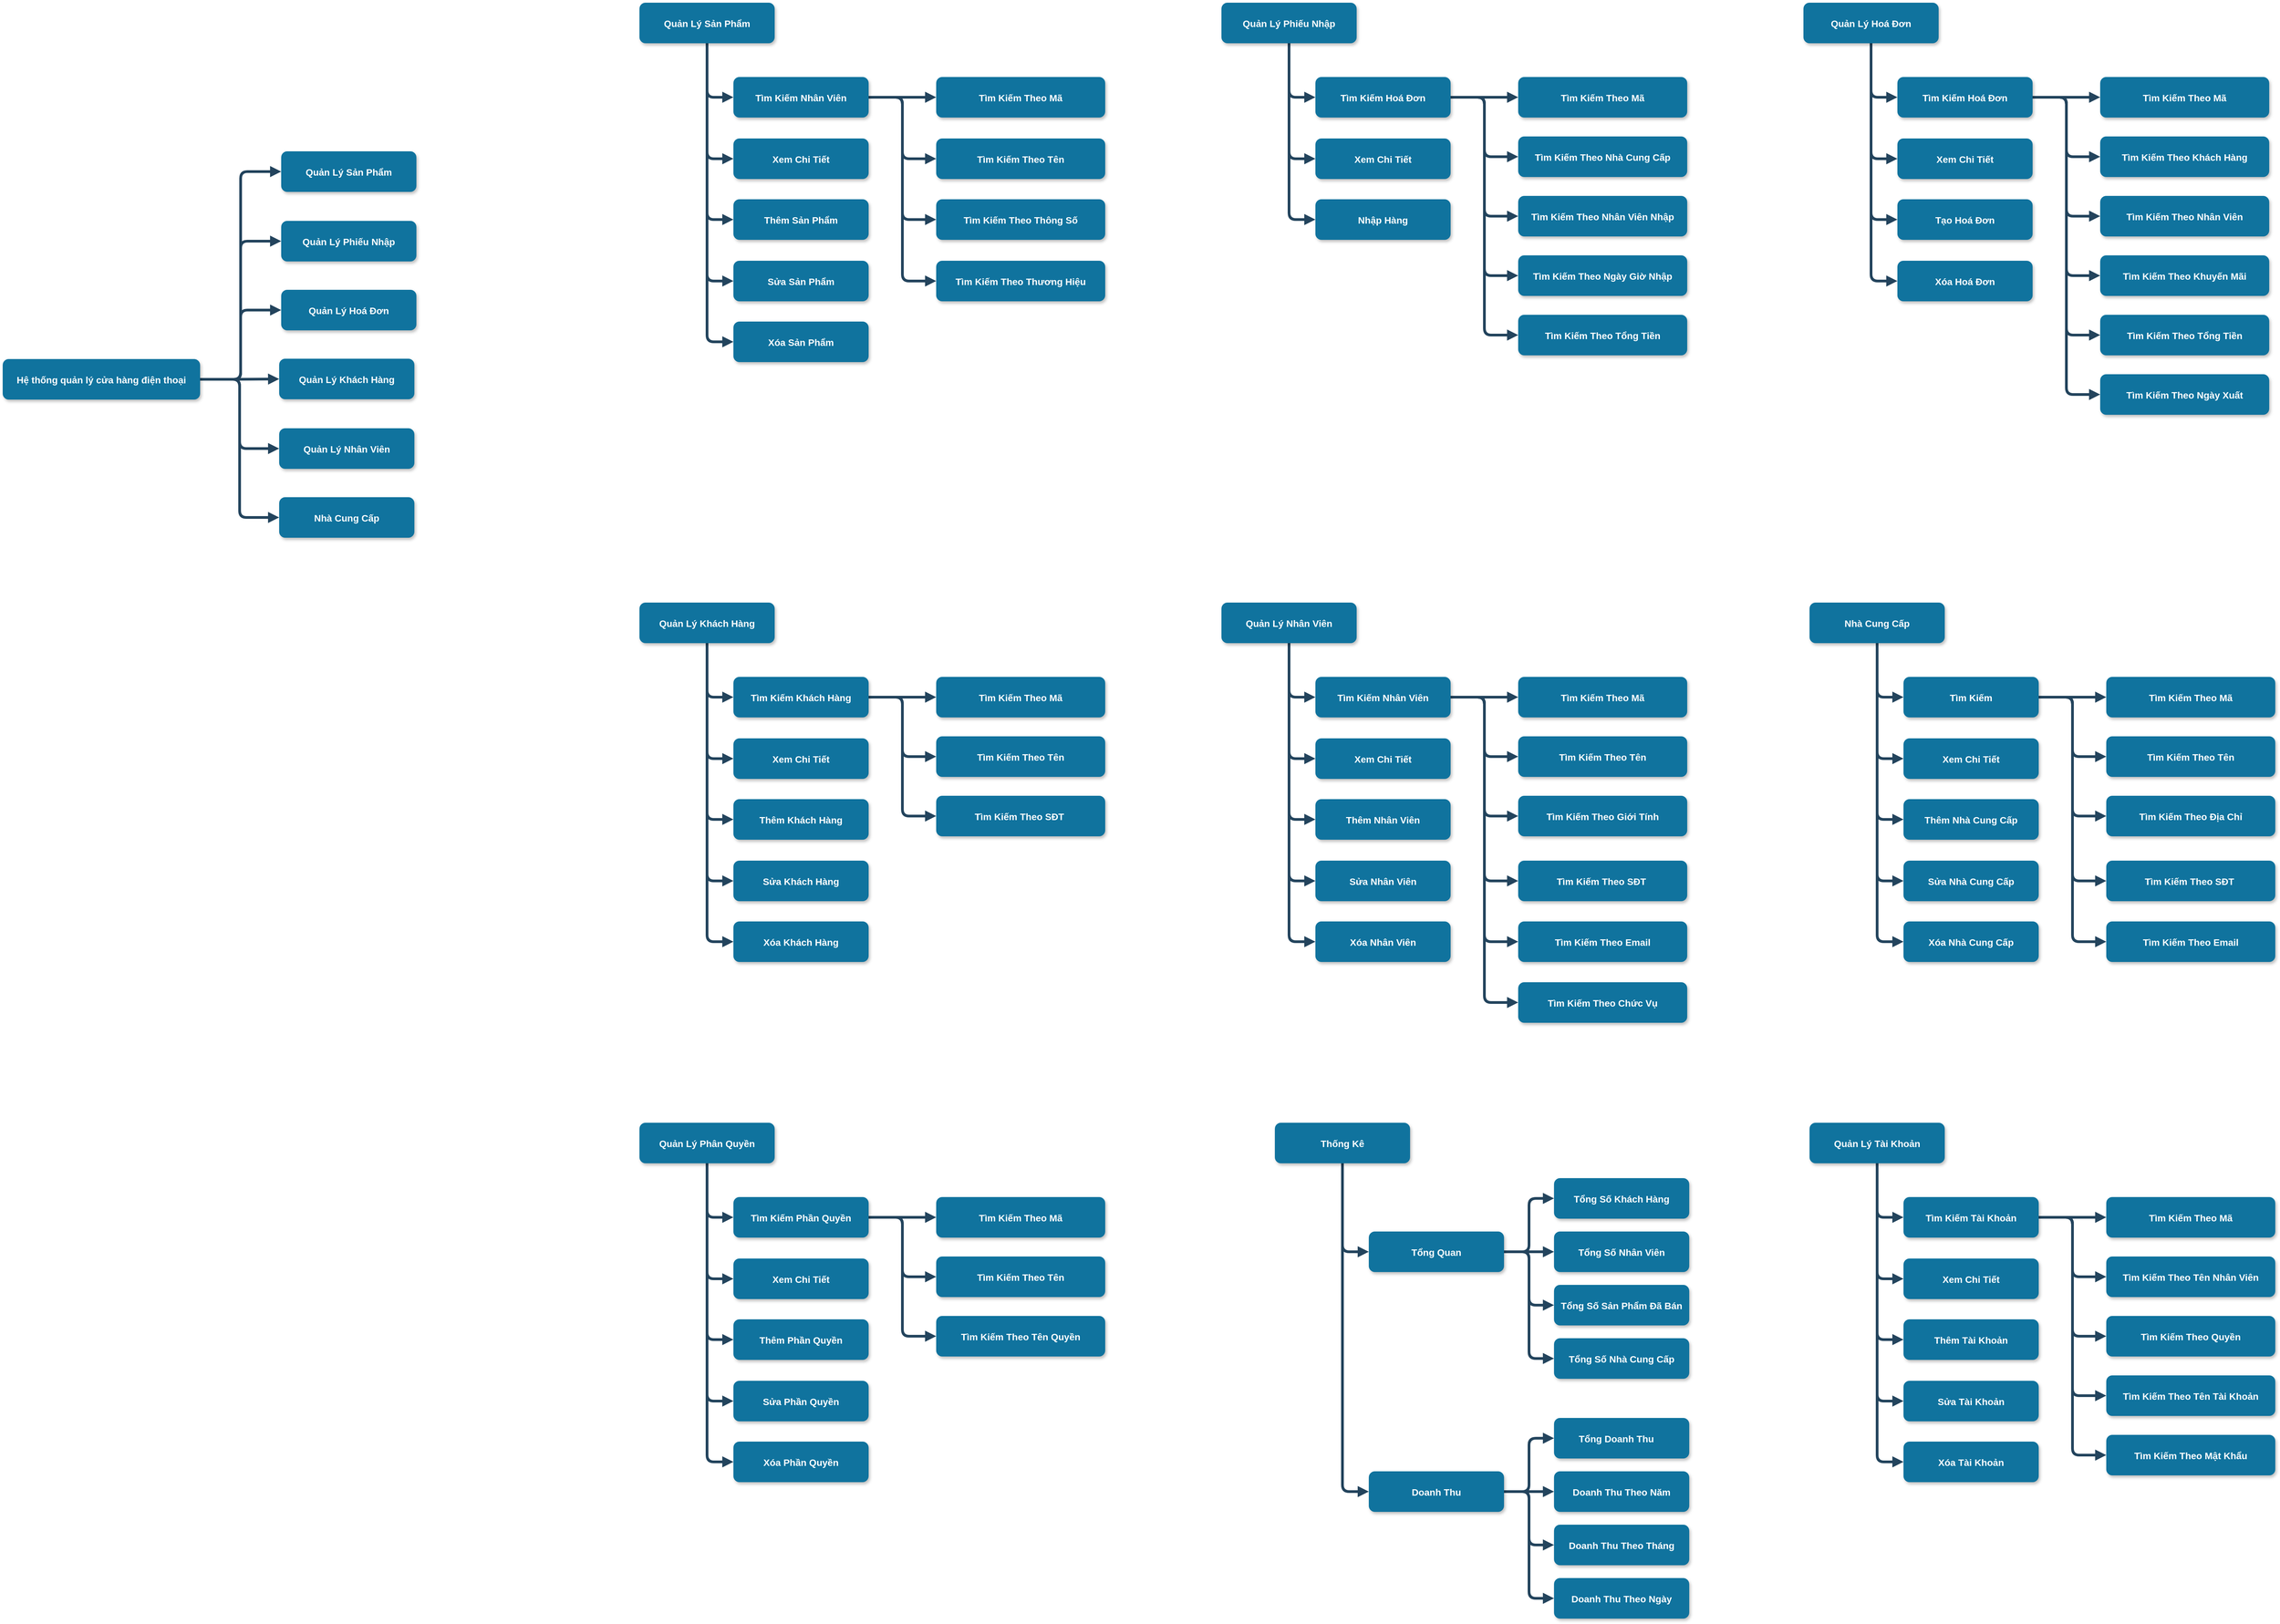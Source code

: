 <mxfile version="24.2.5" type="device">
  <diagram name="Page-1" id="97916047-d0de-89f5-080d-49f4d83e522f">
    <mxGraphModel dx="3903" dy="-565" grid="0" gridSize="10" guides="1" tooltips="1" connect="1" arrows="1" fold="1" page="0" pageScale="1.5" pageWidth="1169" pageHeight="827" background="none" math="0" shadow="0">
      <root>
        <mxCell id="0" />
        <mxCell id="1" parent="0" />
        <mxCell id="_4lAPFgi0HRJwiKVq1U3-45" value="" style="edgeStyle=orthogonalEdgeStyle;rounded=1;jumpStyle=none;orthogonalLoop=1;jettySize=auto;entryX=0;entryY=0.5;entryDx=0;entryDy=0;strokeColor=#23445D;strokeWidth=4;align=center;verticalAlign=middle;fontFamily=Helvetica;fontSize=11;fontColor=default;fontStyle=1;labelBackgroundColor=default;elbow=vertical;endArrow=block;endFill=1;flowAnimation=0;" edge="1" parent="1" source="wI8GdyuR_HZxNZJ2gQvG-66" target="wI8GdyuR_HZxNZJ2gQvG-74">
          <mxGeometry relative="1" as="geometry" />
        </mxCell>
        <mxCell id="_4lAPFgi0HRJwiKVq1U3-46" value="" style="edgeStyle=orthogonalEdgeStyle;rounded=1;jumpStyle=none;orthogonalLoop=1;jettySize=auto;entryX=0;entryY=0.5;entryDx=0;entryDy=0;strokeColor=#23445D;strokeWidth=4;align=center;verticalAlign=middle;fontFamily=Helvetica;fontSize=11;fontColor=default;fontStyle=1;labelBackgroundColor=default;elbow=vertical;endArrow=block;endFill=1;flowAnimation=0;" edge="1" parent="1" source="wI8GdyuR_HZxNZJ2gQvG-66" target="wI8GdyuR_HZxNZJ2gQvG-80">
          <mxGeometry relative="1" as="geometry" />
        </mxCell>
        <mxCell id="_4lAPFgi0HRJwiKVq1U3-47" value="" style="edgeStyle=orthogonalEdgeStyle;rounded=1;jumpStyle=none;orthogonalLoop=1;jettySize=auto;entryX=0;entryY=0.5;entryDx=0;entryDy=0;strokeColor=#23445D;strokeWidth=4;align=center;verticalAlign=middle;fontFamily=Helvetica;fontSize=11;fontColor=default;fontStyle=1;labelBackgroundColor=default;elbow=vertical;endArrow=block;endFill=1;flowAnimation=0;" edge="1" parent="1" source="wI8GdyuR_HZxNZJ2gQvG-66" target="wI8GdyuR_HZxNZJ2gQvG-82">
          <mxGeometry relative="1" as="geometry" />
        </mxCell>
        <mxCell id="wI8GdyuR_HZxNZJ2gQvG-66" value="Tìm Kiếm Khách Hàng" style="rounded=1;fillColor=#10739E;strokeColor=none;shadow=1;gradientColor=none;fontStyle=1;fontColor=#FFFFFF;fontSize=14;" parent="1" vertex="1">
          <mxGeometry x="-1460" y="2432" width="200" height="60" as="geometry" />
        </mxCell>
        <mxCell id="_4lAPFgi0HRJwiKVq1U3-34" style="edgeStyle=orthogonalEdgeStyle;rounded=1;orthogonalLoop=1;jettySize=auto;elbow=vertical;html=1;strokeColor=#23445D;strokeWidth=4;align=center;verticalAlign=middle;fontFamily=Helvetica;fontSize=11;fontColor=default;fontStyle=1;labelBackgroundColor=default;endArrow=block;endFill=1;exitX=0.5;exitY=1;exitDx=0;exitDy=0;entryX=0;entryY=0.5;entryDx=0;entryDy=0;jumpStyle=none;flowAnimation=0;" edge="1" parent="1" source="wI8GdyuR_HZxNZJ2gQvG-67" target="wI8GdyuR_HZxNZJ2gQvG-66">
          <mxGeometry relative="1" as="geometry" />
        </mxCell>
        <mxCell id="_4lAPFgi0HRJwiKVq1U3-41" style="edgeStyle=orthogonalEdgeStyle;rounded=1;jumpStyle=none;orthogonalLoop=1;jettySize=auto;html=1;entryX=0;entryY=0.5;entryDx=0;entryDy=0;strokeColor=#23445D;strokeWidth=4;align=center;verticalAlign=middle;fontFamily=Helvetica;fontSize=11;fontColor=default;fontStyle=1;labelBackgroundColor=default;elbow=vertical;endArrow=block;endFill=1;flowAnimation=0;" edge="1" parent="1" source="wI8GdyuR_HZxNZJ2gQvG-67" target="wI8GdyuR_HZxNZJ2gQvG-71">
          <mxGeometry relative="1" as="geometry" />
        </mxCell>
        <mxCell id="_4lAPFgi0HRJwiKVq1U3-42" style="edgeStyle=orthogonalEdgeStyle;rounded=1;jumpStyle=none;orthogonalLoop=1;jettySize=auto;html=1;entryX=0;entryY=0.5;entryDx=0;entryDy=0;strokeColor=#23445D;strokeWidth=4;align=center;verticalAlign=middle;fontFamily=Helvetica;fontSize=11;fontColor=default;fontStyle=1;labelBackgroundColor=default;elbow=vertical;endArrow=block;endFill=1;flowAnimation=0;" edge="1" parent="1" source="wI8GdyuR_HZxNZJ2gQvG-67" target="wI8GdyuR_HZxNZJ2gQvG-69">
          <mxGeometry relative="1" as="geometry" />
        </mxCell>
        <mxCell id="_4lAPFgi0HRJwiKVq1U3-43" style="edgeStyle=orthogonalEdgeStyle;rounded=1;jumpStyle=none;orthogonalLoop=1;jettySize=auto;html=1;entryX=0;entryY=0.5;entryDx=0;entryDy=0;strokeColor=#23445D;strokeWidth=4;align=center;verticalAlign=middle;fontFamily=Helvetica;fontSize=11;fontColor=default;fontStyle=1;labelBackgroundColor=default;elbow=vertical;endArrow=block;endFill=1;flowAnimation=0;" edge="1" parent="1" source="wI8GdyuR_HZxNZJ2gQvG-67" target="wI8GdyuR_HZxNZJ2gQvG-76">
          <mxGeometry relative="1" as="geometry" />
        </mxCell>
        <mxCell id="_4lAPFgi0HRJwiKVq1U3-44" style="edgeStyle=orthogonalEdgeStyle;rounded=1;jumpStyle=none;orthogonalLoop=1;jettySize=auto;html=1;entryX=0;entryY=0.5;entryDx=0;entryDy=0;strokeColor=#23445D;strokeWidth=4;align=center;verticalAlign=middle;fontFamily=Helvetica;fontSize=11;fontColor=default;fontStyle=1;labelBackgroundColor=default;elbow=vertical;endArrow=block;endFill=1;flowAnimation=0;" edge="1" parent="1" source="wI8GdyuR_HZxNZJ2gQvG-67" target="wI8GdyuR_HZxNZJ2gQvG-78">
          <mxGeometry relative="1" as="geometry" />
        </mxCell>
        <mxCell id="wI8GdyuR_HZxNZJ2gQvG-67" value="Quản Lý Khách Hàng" style="rounded=1;fillColor=#10739E;strokeColor=none;shadow=1;gradientColor=none;fontStyle=1;fontColor=#FFFFFF;fontSize=14;" parent="1" vertex="1">
          <mxGeometry x="-1599" y="2322" width="200" height="60" as="geometry" />
        </mxCell>
        <mxCell id="wI8GdyuR_HZxNZJ2gQvG-69" value="Thêm Khách Hàng" style="rounded=1;fillColor=#10739E;strokeColor=none;shadow=1;gradientColor=none;fontStyle=1;fontColor=#FFFFFF;fontSize=14;" parent="1" vertex="1">
          <mxGeometry x="-1460" y="2613" width="200" height="60" as="geometry" />
        </mxCell>
        <mxCell id="wI8GdyuR_HZxNZJ2gQvG-71" value="Xem Chi Tiết" style="rounded=1;fillColor=#10739E;strokeColor=none;shadow=1;gradientColor=none;fontStyle=1;fontColor=#FFFFFF;fontSize=14;" parent="1" vertex="1">
          <mxGeometry x="-1460" y="2523" width="200" height="60" as="geometry" />
        </mxCell>
        <mxCell id="wI8GdyuR_HZxNZJ2gQvG-74" value="Tìm Kiếm Theo Mã" style="rounded=1;fillColor=#10739E;strokeColor=none;shadow=1;gradientColor=none;fontStyle=1;fontColor=#FFFFFF;fontSize=14;" parent="1" vertex="1">
          <mxGeometry x="-1160" y="2432" width="250" height="60" as="geometry" />
        </mxCell>
        <mxCell id="wI8GdyuR_HZxNZJ2gQvG-78" value="Xóa Khách Hàng" style="rounded=1;fillColor=#10739E;strokeColor=none;shadow=1;gradientColor=none;fontStyle=1;fontColor=#FFFFFF;fontSize=14;" parent="1" vertex="1">
          <mxGeometry x="-1460" y="2794" width="200" height="60" as="geometry" />
        </mxCell>
        <mxCell id="wI8GdyuR_HZxNZJ2gQvG-80" value="Tìm Kiếm Theo Tên" style="rounded=1;fillColor=#10739E;strokeColor=none;shadow=1;gradientColor=none;fontStyle=1;fontColor=#FFFFFF;fontSize=14;" parent="1" vertex="1">
          <mxGeometry x="-1160" y="2520" width="250" height="60" as="geometry" />
        </mxCell>
        <mxCell id="wI8GdyuR_HZxNZJ2gQvG-82" value="Tìm Kiếm Theo SĐT " style="rounded=1;fillColor=#10739E;strokeColor=none;shadow=1;gradientColor=none;fontStyle=1;fontColor=#FFFFFF;fontSize=14;" parent="1" vertex="1">
          <mxGeometry x="-1160" y="2608" width="250" height="60" as="geometry" />
        </mxCell>
        <mxCell id="wI8GdyuR_HZxNZJ2gQvG-76" value="Sửa Khách Hàng" style="rounded=1;fillColor=#10739E;strokeColor=none;shadow=1;gradientColor=none;fontStyle=1;fontColor=#FFFFFF;fontSize=14;" parent="1" vertex="1">
          <mxGeometry x="-1460" y="2704" width="200" height="60" as="geometry" />
        </mxCell>
        <mxCell id="_4lAPFgi0HRJwiKVq1U3-91" value="" style="edgeStyle=orthogonalEdgeStyle;rounded=1;jumpStyle=none;orthogonalLoop=1;jettySize=auto;entryX=0;entryY=0.5;entryDx=0;entryDy=0;strokeColor=#23445D;strokeWidth=4;align=center;verticalAlign=middle;fontFamily=Helvetica;fontSize=11;fontColor=default;fontStyle=1;labelBackgroundColor=default;elbow=vertical;endArrow=block;endFill=1;flowAnimation=0;" edge="1" source="_4lAPFgi0HRJwiKVq1U3-94" target="_4lAPFgi0HRJwiKVq1U3-103" parent="1">
          <mxGeometry relative="1" as="geometry" />
        </mxCell>
        <mxCell id="_4lAPFgi0HRJwiKVq1U3-92" value="" style="edgeStyle=orthogonalEdgeStyle;rounded=1;jumpStyle=none;orthogonalLoop=1;jettySize=auto;entryX=0;entryY=0.5;entryDx=0;entryDy=0;strokeColor=#23445D;strokeWidth=4;align=center;verticalAlign=middle;fontFamily=Helvetica;fontSize=11;fontColor=default;fontStyle=1;labelBackgroundColor=default;elbow=vertical;endArrow=block;endFill=1;flowAnimation=0;" edge="1" source="_4lAPFgi0HRJwiKVq1U3-94" target="_4lAPFgi0HRJwiKVq1U3-105" parent="1">
          <mxGeometry relative="1" as="geometry" />
        </mxCell>
        <mxCell id="_4lAPFgi0HRJwiKVq1U3-93" value="" style="edgeStyle=orthogonalEdgeStyle;rounded=1;jumpStyle=none;orthogonalLoop=1;jettySize=auto;entryX=0;entryY=0.5;entryDx=0;entryDy=0;strokeColor=#23445D;strokeWidth=4;align=center;verticalAlign=middle;fontFamily=Helvetica;fontSize=11;fontColor=default;fontStyle=1;labelBackgroundColor=default;elbow=vertical;endArrow=block;endFill=1;flowAnimation=0;" edge="1" source="_4lAPFgi0HRJwiKVq1U3-94" target="_4lAPFgi0HRJwiKVq1U3-106" parent="1">
          <mxGeometry relative="1" as="geometry" />
        </mxCell>
        <mxCell id="_4lAPFgi0HRJwiKVq1U3-111" style="edgeStyle=orthogonalEdgeStyle;rounded=1;jumpStyle=none;orthogonalLoop=1;jettySize=auto;html=1;entryX=0;entryY=0.5;entryDx=0;entryDy=0;strokeColor=#23445D;strokeWidth=4;align=center;verticalAlign=middle;fontFamily=Helvetica;fontSize=11;fontColor=default;fontStyle=1;labelBackgroundColor=default;elbow=vertical;endArrow=block;endFill=1;flowAnimation=0;" edge="1" parent="1" source="_4lAPFgi0HRJwiKVq1U3-94" target="_4lAPFgi0HRJwiKVq1U3-108">
          <mxGeometry relative="1" as="geometry" />
        </mxCell>
        <mxCell id="_4lAPFgi0HRJwiKVq1U3-112" style="edgeStyle=orthogonalEdgeStyle;rounded=1;jumpStyle=none;orthogonalLoop=1;jettySize=auto;html=1;entryX=0;entryY=0.5;entryDx=0;entryDy=0;strokeColor=#23445D;strokeWidth=4;align=center;verticalAlign=middle;fontFamily=Helvetica;fontSize=11;fontColor=default;fontStyle=1;labelBackgroundColor=default;elbow=vertical;endArrow=block;endFill=1;flowAnimation=0;" edge="1" parent="1" source="_4lAPFgi0HRJwiKVq1U3-94" target="_4lAPFgi0HRJwiKVq1U3-109">
          <mxGeometry relative="1" as="geometry" />
        </mxCell>
        <mxCell id="_4lAPFgi0HRJwiKVq1U3-113" style="edgeStyle=orthogonalEdgeStyle;rounded=1;jumpStyle=none;orthogonalLoop=1;jettySize=auto;html=1;entryX=0;entryY=0.5;entryDx=0;entryDy=0;strokeColor=#23445D;strokeWidth=4;align=center;verticalAlign=middle;fontFamily=Helvetica;fontSize=11;fontColor=default;fontStyle=1;labelBackgroundColor=default;elbow=vertical;endArrow=block;endFill=1;flowAnimation=0;" edge="1" parent="1" source="_4lAPFgi0HRJwiKVq1U3-94" target="_4lAPFgi0HRJwiKVq1U3-110">
          <mxGeometry relative="1" as="geometry" />
        </mxCell>
        <mxCell id="_4lAPFgi0HRJwiKVq1U3-94" value="Tìm Kiếm Nhân Viên" style="rounded=1;fillColor=#10739E;strokeColor=none;shadow=1;gradientColor=none;fontStyle=1;fontColor=#FFFFFF;fontSize=14;" vertex="1" parent="1">
          <mxGeometry x="-599" y="2432" width="200" height="60" as="geometry" />
        </mxCell>
        <mxCell id="_4lAPFgi0HRJwiKVq1U3-95" style="edgeStyle=orthogonalEdgeStyle;rounded=1;orthogonalLoop=1;jettySize=auto;elbow=vertical;html=1;strokeColor=#23445D;strokeWidth=4;align=center;verticalAlign=middle;fontFamily=Helvetica;fontSize=11;fontColor=default;fontStyle=1;labelBackgroundColor=default;endArrow=block;endFill=1;exitX=0.5;exitY=1;exitDx=0;exitDy=0;entryX=0;entryY=0.5;entryDx=0;entryDy=0;jumpStyle=none;flowAnimation=0;" edge="1" source="_4lAPFgi0HRJwiKVq1U3-100" target="_4lAPFgi0HRJwiKVq1U3-94" parent="1">
          <mxGeometry relative="1" as="geometry" />
        </mxCell>
        <mxCell id="_4lAPFgi0HRJwiKVq1U3-96" style="edgeStyle=orthogonalEdgeStyle;rounded=1;jumpStyle=none;orthogonalLoop=1;jettySize=auto;html=1;entryX=0;entryY=0.5;entryDx=0;entryDy=0;strokeColor=#23445D;strokeWidth=4;align=center;verticalAlign=middle;fontFamily=Helvetica;fontSize=11;fontColor=default;fontStyle=1;labelBackgroundColor=default;elbow=vertical;endArrow=block;endFill=1;flowAnimation=0;" edge="1" source="_4lAPFgi0HRJwiKVq1U3-100" target="_4lAPFgi0HRJwiKVq1U3-102" parent="1">
          <mxGeometry relative="1" as="geometry" />
        </mxCell>
        <mxCell id="_4lAPFgi0HRJwiKVq1U3-97" style="edgeStyle=orthogonalEdgeStyle;rounded=1;jumpStyle=none;orthogonalLoop=1;jettySize=auto;html=1;entryX=0;entryY=0.5;entryDx=0;entryDy=0;strokeColor=#23445D;strokeWidth=4;align=center;verticalAlign=middle;fontFamily=Helvetica;fontSize=11;fontColor=default;fontStyle=1;labelBackgroundColor=default;elbow=vertical;endArrow=block;endFill=1;flowAnimation=0;" edge="1" source="_4lAPFgi0HRJwiKVq1U3-100" target="_4lAPFgi0HRJwiKVq1U3-101" parent="1">
          <mxGeometry relative="1" as="geometry" />
        </mxCell>
        <mxCell id="_4lAPFgi0HRJwiKVq1U3-98" style="edgeStyle=orthogonalEdgeStyle;rounded=1;jumpStyle=none;orthogonalLoop=1;jettySize=auto;html=1;entryX=0;entryY=0.5;entryDx=0;entryDy=0;strokeColor=#23445D;strokeWidth=4;align=center;verticalAlign=middle;fontFamily=Helvetica;fontSize=11;fontColor=default;fontStyle=1;labelBackgroundColor=default;elbow=vertical;endArrow=block;endFill=1;flowAnimation=0;" edge="1" source="_4lAPFgi0HRJwiKVq1U3-100" target="_4lAPFgi0HRJwiKVq1U3-107" parent="1">
          <mxGeometry relative="1" as="geometry" />
        </mxCell>
        <mxCell id="_4lAPFgi0HRJwiKVq1U3-99" style="edgeStyle=orthogonalEdgeStyle;rounded=1;jumpStyle=none;orthogonalLoop=1;jettySize=auto;html=1;entryX=0;entryY=0.5;entryDx=0;entryDy=0;strokeColor=#23445D;strokeWidth=4;align=center;verticalAlign=middle;fontFamily=Helvetica;fontSize=11;fontColor=default;fontStyle=1;labelBackgroundColor=default;elbow=vertical;endArrow=block;endFill=1;flowAnimation=0;" edge="1" source="_4lAPFgi0HRJwiKVq1U3-100" target="_4lAPFgi0HRJwiKVq1U3-104" parent="1">
          <mxGeometry relative="1" as="geometry" />
        </mxCell>
        <mxCell id="_4lAPFgi0HRJwiKVq1U3-100" value="Quản Lý Nhân Viên" style="rounded=1;fillColor=#10739E;strokeColor=none;shadow=1;gradientColor=none;fontStyle=1;fontColor=#FFFFFF;fontSize=14;" vertex="1" parent="1">
          <mxGeometry x="-738" y="2322" width="200" height="60" as="geometry" />
        </mxCell>
        <mxCell id="_4lAPFgi0HRJwiKVq1U3-101" value="Thêm Nhân Viên" style="rounded=1;fillColor=#10739E;strokeColor=none;shadow=1;gradientColor=none;fontStyle=1;fontColor=#FFFFFF;fontSize=14;" vertex="1" parent="1">
          <mxGeometry x="-599" y="2613" width="200" height="60" as="geometry" />
        </mxCell>
        <mxCell id="_4lAPFgi0HRJwiKVq1U3-102" value="Xem Chi Tiết" style="rounded=1;fillColor=#10739E;strokeColor=none;shadow=1;gradientColor=none;fontStyle=1;fontColor=#FFFFFF;fontSize=14;" vertex="1" parent="1">
          <mxGeometry x="-599" y="2523" width="200" height="60" as="geometry" />
        </mxCell>
        <mxCell id="_4lAPFgi0HRJwiKVq1U3-103" value="Tìm Kiếm Theo Mã" style="rounded=1;fillColor=#10739E;strokeColor=none;shadow=1;gradientColor=none;fontStyle=1;fontColor=#FFFFFF;fontSize=14;" vertex="1" parent="1">
          <mxGeometry x="-299" y="2432" width="250" height="60" as="geometry" />
        </mxCell>
        <mxCell id="_4lAPFgi0HRJwiKVq1U3-104" value="Xóa Nhân Viên" style="rounded=1;fillColor=#10739E;strokeColor=none;shadow=1;gradientColor=none;fontStyle=1;fontColor=#FFFFFF;fontSize=14;" vertex="1" parent="1">
          <mxGeometry x="-599" y="2794" width="200" height="60" as="geometry" />
        </mxCell>
        <mxCell id="_4lAPFgi0HRJwiKVq1U3-105" value="Tìm Kiếm Theo Tên" style="rounded=1;fillColor=#10739E;strokeColor=none;shadow=1;gradientColor=none;fontStyle=1;fontColor=#FFFFFF;fontSize=14;" vertex="1" parent="1">
          <mxGeometry x="-299" y="2520" width="250" height="60" as="geometry" />
        </mxCell>
        <mxCell id="_4lAPFgi0HRJwiKVq1U3-106" value="Tìm Kiếm Theo Giới Tính" style="rounded=1;fillColor=#10739E;strokeColor=none;shadow=1;gradientColor=none;fontStyle=1;fontColor=#FFFFFF;fontSize=14;" vertex="1" parent="1">
          <mxGeometry x="-299" y="2608" width="250" height="60" as="geometry" />
        </mxCell>
        <mxCell id="_4lAPFgi0HRJwiKVq1U3-107" value="Sửa Nhân Viên" style="rounded=1;fillColor=#10739E;strokeColor=none;shadow=1;gradientColor=none;fontStyle=1;fontColor=#FFFFFF;fontSize=14;" vertex="1" parent="1">
          <mxGeometry x="-599" y="2704" width="200" height="60" as="geometry" />
        </mxCell>
        <mxCell id="_4lAPFgi0HRJwiKVq1U3-108" value="Tìm Kiếm Theo SĐT " style="rounded=1;fillColor=#10739E;strokeColor=none;shadow=1;gradientColor=none;fontStyle=1;fontColor=#FFFFFF;fontSize=14;" vertex="1" parent="1">
          <mxGeometry x="-299" y="2704" width="250" height="60" as="geometry" />
        </mxCell>
        <mxCell id="_4lAPFgi0HRJwiKVq1U3-109" value="Tìm Kiếm Theo Email" style="rounded=1;fillColor=#10739E;strokeColor=none;shadow=1;gradientColor=none;fontStyle=1;fontColor=#FFFFFF;fontSize=14;" vertex="1" parent="1">
          <mxGeometry x="-299" y="2794" width="250" height="60" as="geometry" />
        </mxCell>
        <mxCell id="_4lAPFgi0HRJwiKVq1U3-110" value="Tìm Kiếm Theo Chức Vụ" style="rounded=1;fillColor=#10739E;strokeColor=none;shadow=1;gradientColor=none;fontStyle=1;fontColor=#FFFFFF;fontSize=14;" vertex="1" parent="1">
          <mxGeometry x="-299" y="2884" width="250" height="60" as="geometry" />
        </mxCell>
        <mxCell id="_4lAPFgi0HRJwiKVq1U3-114" value="" style="edgeStyle=orthogonalEdgeStyle;rounded=1;jumpStyle=none;orthogonalLoop=1;jettySize=auto;entryX=0;entryY=0.5;entryDx=0;entryDy=0;strokeColor=#23445D;strokeWidth=4;align=center;verticalAlign=middle;fontFamily=Helvetica;fontSize=11;fontColor=default;fontStyle=1;labelBackgroundColor=default;elbow=vertical;endArrow=block;endFill=1;flowAnimation=0;" edge="1" source="_4lAPFgi0HRJwiKVq1U3-120" target="_4lAPFgi0HRJwiKVq1U3-129" parent="1">
          <mxGeometry relative="1" as="geometry" />
        </mxCell>
        <mxCell id="_4lAPFgi0HRJwiKVq1U3-115" value="" style="edgeStyle=orthogonalEdgeStyle;rounded=1;jumpStyle=none;orthogonalLoop=1;jettySize=auto;entryX=0;entryY=0.5;entryDx=0;entryDy=0;strokeColor=#23445D;strokeWidth=4;align=center;verticalAlign=middle;fontFamily=Helvetica;fontSize=11;fontColor=default;fontStyle=1;labelBackgroundColor=default;elbow=vertical;endArrow=block;endFill=1;flowAnimation=0;" edge="1" source="_4lAPFgi0HRJwiKVq1U3-120" target="_4lAPFgi0HRJwiKVq1U3-131" parent="1">
          <mxGeometry relative="1" as="geometry" />
        </mxCell>
        <mxCell id="_4lAPFgi0HRJwiKVq1U3-116" value="" style="edgeStyle=orthogonalEdgeStyle;rounded=1;jumpStyle=none;orthogonalLoop=1;jettySize=auto;entryX=0;entryY=0.5;entryDx=0;entryDy=0;strokeColor=#23445D;strokeWidth=4;align=center;verticalAlign=middle;fontFamily=Helvetica;fontSize=11;fontColor=default;fontStyle=1;labelBackgroundColor=default;elbow=vertical;endArrow=block;endFill=1;flowAnimation=0;" edge="1" source="_4lAPFgi0HRJwiKVq1U3-120" target="_4lAPFgi0HRJwiKVq1U3-132" parent="1">
          <mxGeometry relative="1" as="geometry" />
        </mxCell>
        <mxCell id="_4lAPFgi0HRJwiKVq1U3-117" style="edgeStyle=orthogonalEdgeStyle;rounded=1;jumpStyle=none;orthogonalLoop=1;jettySize=auto;html=1;entryX=0;entryY=0.5;entryDx=0;entryDy=0;strokeColor=#23445D;strokeWidth=4;align=center;verticalAlign=middle;fontFamily=Helvetica;fontSize=11;fontColor=default;fontStyle=1;labelBackgroundColor=default;elbow=vertical;endArrow=block;endFill=1;flowAnimation=0;" edge="1" source="_4lAPFgi0HRJwiKVq1U3-120" target="_4lAPFgi0HRJwiKVq1U3-134" parent="1">
          <mxGeometry relative="1" as="geometry" />
        </mxCell>
        <mxCell id="_4lAPFgi0HRJwiKVq1U3-118" style="edgeStyle=orthogonalEdgeStyle;rounded=1;jumpStyle=none;orthogonalLoop=1;jettySize=auto;html=1;entryX=0;entryY=0.5;entryDx=0;entryDy=0;strokeColor=#23445D;strokeWidth=4;align=center;verticalAlign=middle;fontFamily=Helvetica;fontSize=11;fontColor=default;fontStyle=1;labelBackgroundColor=default;elbow=vertical;endArrow=block;endFill=1;flowAnimation=0;" edge="1" source="_4lAPFgi0HRJwiKVq1U3-120" target="_4lAPFgi0HRJwiKVq1U3-135" parent="1">
          <mxGeometry relative="1" as="geometry" />
        </mxCell>
        <mxCell id="_4lAPFgi0HRJwiKVq1U3-120" value="Tìm Kiếm" style="rounded=1;fillColor=#10739E;strokeColor=none;shadow=1;gradientColor=none;fontStyle=1;fontColor=#FFFFFF;fontSize=14;" vertex="1" parent="1">
          <mxGeometry x="271" y="2432" width="200" height="60" as="geometry" />
        </mxCell>
        <mxCell id="_4lAPFgi0HRJwiKVq1U3-121" style="edgeStyle=orthogonalEdgeStyle;rounded=1;orthogonalLoop=1;jettySize=auto;elbow=vertical;html=1;strokeColor=#23445D;strokeWidth=4;align=center;verticalAlign=middle;fontFamily=Helvetica;fontSize=11;fontColor=default;fontStyle=1;labelBackgroundColor=default;endArrow=block;endFill=1;exitX=0.5;exitY=1;exitDx=0;exitDy=0;entryX=0;entryY=0.5;entryDx=0;entryDy=0;jumpStyle=none;flowAnimation=0;" edge="1" source="_4lAPFgi0HRJwiKVq1U3-126" target="_4lAPFgi0HRJwiKVq1U3-120" parent="1">
          <mxGeometry relative="1" as="geometry" />
        </mxCell>
        <mxCell id="_4lAPFgi0HRJwiKVq1U3-122" style="edgeStyle=orthogonalEdgeStyle;rounded=1;jumpStyle=none;orthogonalLoop=1;jettySize=auto;html=1;entryX=0;entryY=0.5;entryDx=0;entryDy=0;strokeColor=#23445D;strokeWidth=4;align=center;verticalAlign=middle;fontFamily=Helvetica;fontSize=11;fontColor=default;fontStyle=1;labelBackgroundColor=default;elbow=vertical;endArrow=block;endFill=1;flowAnimation=0;" edge="1" source="_4lAPFgi0HRJwiKVq1U3-126" target="_4lAPFgi0HRJwiKVq1U3-128" parent="1">
          <mxGeometry relative="1" as="geometry" />
        </mxCell>
        <mxCell id="_4lAPFgi0HRJwiKVq1U3-123" style="edgeStyle=orthogonalEdgeStyle;rounded=1;jumpStyle=none;orthogonalLoop=1;jettySize=auto;html=1;entryX=0;entryY=0.5;entryDx=0;entryDy=0;strokeColor=#23445D;strokeWidth=4;align=center;verticalAlign=middle;fontFamily=Helvetica;fontSize=11;fontColor=default;fontStyle=1;labelBackgroundColor=default;elbow=vertical;endArrow=block;endFill=1;flowAnimation=0;" edge="1" source="_4lAPFgi0HRJwiKVq1U3-126" target="_4lAPFgi0HRJwiKVq1U3-127" parent="1">
          <mxGeometry relative="1" as="geometry" />
        </mxCell>
        <mxCell id="_4lAPFgi0HRJwiKVq1U3-124" style="edgeStyle=orthogonalEdgeStyle;rounded=1;jumpStyle=none;orthogonalLoop=1;jettySize=auto;html=1;entryX=0;entryY=0.5;entryDx=0;entryDy=0;strokeColor=#23445D;strokeWidth=4;align=center;verticalAlign=middle;fontFamily=Helvetica;fontSize=11;fontColor=default;fontStyle=1;labelBackgroundColor=default;elbow=vertical;endArrow=block;endFill=1;flowAnimation=0;" edge="1" source="_4lAPFgi0HRJwiKVq1U3-126" target="_4lAPFgi0HRJwiKVq1U3-133" parent="1">
          <mxGeometry relative="1" as="geometry" />
        </mxCell>
        <mxCell id="_4lAPFgi0HRJwiKVq1U3-125" style="edgeStyle=orthogonalEdgeStyle;rounded=1;jumpStyle=none;orthogonalLoop=1;jettySize=auto;html=1;entryX=0;entryY=0.5;entryDx=0;entryDy=0;strokeColor=#23445D;strokeWidth=4;align=center;verticalAlign=middle;fontFamily=Helvetica;fontSize=11;fontColor=default;fontStyle=1;labelBackgroundColor=default;elbow=vertical;endArrow=block;endFill=1;flowAnimation=0;" edge="1" source="_4lAPFgi0HRJwiKVq1U3-126" target="_4lAPFgi0HRJwiKVq1U3-130" parent="1">
          <mxGeometry relative="1" as="geometry" />
        </mxCell>
        <mxCell id="_4lAPFgi0HRJwiKVq1U3-126" value="Nhà Cung Cấp" style="rounded=1;fillColor=#10739E;strokeColor=none;shadow=1;gradientColor=none;fontStyle=1;fontColor=#FFFFFF;fontSize=14;" vertex="1" parent="1">
          <mxGeometry x="132" y="2322" width="200" height="60" as="geometry" />
        </mxCell>
        <mxCell id="_4lAPFgi0HRJwiKVq1U3-127" value="Thêm Nhà Cung Cấp" style="rounded=1;fillColor=#10739E;strokeColor=none;shadow=1;gradientColor=none;fontStyle=1;fontColor=#FFFFFF;fontSize=14;" vertex="1" parent="1">
          <mxGeometry x="271" y="2613" width="200" height="60" as="geometry" />
        </mxCell>
        <mxCell id="_4lAPFgi0HRJwiKVq1U3-128" value="Xem Chi Tiết" style="rounded=1;fillColor=#10739E;strokeColor=none;shadow=1;gradientColor=none;fontStyle=1;fontColor=#FFFFFF;fontSize=14;" vertex="1" parent="1">
          <mxGeometry x="271" y="2523" width="200" height="60" as="geometry" />
        </mxCell>
        <mxCell id="_4lAPFgi0HRJwiKVq1U3-129" value="Tìm Kiếm Theo Mã" style="rounded=1;fillColor=#10739E;strokeColor=none;shadow=1;gradientColor=none;fontStyle=1;fontColor=#FFFFFF;fontSize=14;" vertex="1" parent="1">
          <mxGeometry x="571" y="2432" width="250" height="60" as="geometry" />
        </mxCell>
        <mxCell id="_4lAPFgi0HRJwiKVq1U3-130" value="Xóa Nhà Cung Cấp" style="rounded=1;fillColor=#10739E;strokeColor=none;shadow=1;gradientColor=none;fontStyle=1;fontColor=#FFFFFF;fontSize=14;" vertex="1" parent="1">
          <mxGeometry x="271" y="2794" width="200" height="60" as="geometry" />
        </mxCell>
        <mxCell id="_4lAPFgi0HRJwiKVq1U3-131" value="Tìm Kiếm Theo Tên" style="rounded=1;fillColor=#10739E;strokeColor=none;shadow=1;gradientColor=none;fontStyle=1;fontColor=#FFFFFF;fontSize=14;" vertex="1" parent="1">
          <mxGeometry x="571" y="2520" width="250" height="60" as="geometry" />
        </mxCell>
        <mxCell id="_4lAPFgi0HRJwiKVq1U3-132" value="Tìm Kiếm Theo Địa Chỉ" style="rounded=1;fillColor=#10739E;strokeColor=none;shadow=1;gradientColor=none;fontStyle=1;fontColor=#FFFFFF;fontSize=14;" vertex="1" parent="1">
          <mxGeometry x="571" y="2608" width="250" height="60" as="geometry" />
        </mxCell>
        <mxCell id="_4lAPFgi0HRJwiKVq1U3-133" value="Sửa Nhà Cung Cấp" style="rounded=1;fillColor=#10739E;strokeColor=none;shadow=1;gradientColor=none;fontStyle=1;fontColor=#FFFFFF;fontSize=14;" vertex="1" parent="1">
          <mxGeometry x="271" y="2704" width="200" height="60" as="geometry" />
        </mxCell>
        <mxCell id="_4lAPFgi0HRJwiKVq1U3-134" value="Tìm Kiếm Theo SĐT " style="rounded=1;fillColor=#10739E;strokeColor=none;shadow=1;gradientColor=none;fontStyle=1;fontColor=#FFFFFF;fontSize=14;" vertex="1" parent="1">
          <mxGeometry x="571" y="2704" width="250" height="60" as="geometry" />
        </mxCell>
        <mxCell id="_4lAPFgi0HRJwiKVq1U3-135" value="Tìm Kiếm Theo Email" style="rounded=1;fillColor=#10739E;strokeColor=none;shadow=1;gradientColor=none;fontStyle=1;fontColor=#FFFFFF;fontSize=14;" vertex="1" parent="1">
          <mxGeometry x="571" y="2794" width="250" height="60" as="geometry" />
        </mxCell>
        <mxCell id="_4lAPFgi0HRJwiKVq1U3-138" value="" style="edgeStyle=orthogonalEdgeStyle;rounded=1;jumpStyle=none;orthogonalLoop=1;jettySize=auto;entryX=0;entryY=0.5;entryDx=0;entryDy=0;strokeColor=#23445D;strokeWidth=4;align=center;verticalAlign=middle;fontFamily=Helvetica;fontSize=11;fontColor=default;fontStyle=1;labelBackgroundColor=default;elbow=vertical;endArrow=block;endFill=1;flowAnimation=0;" edge="1" source="_4lAPFgi0HRJwiKVq1U3-141" target="_4lAPFgi0HRJwiKVq1U3-150" parent="1">
          <mxGeometry relative="1" as="geometry" />
        </mxCell>
        <mxCell id="_4lAPFgi0HRJwiKVq1U3-139" value="" style="edgeStyle=orthogonalEdgeStyle;rounded=1;jumpStyle=none;orthogonalLoop=1;jettySize=auto;entryX=0;entryY=0.5;entryDx=0;entryDy=0;strokeColor=#23445D;strokeWidth=4;align=center;verticalAlign=middle;fontFamily=Helvetica;fontSize=11;fontColor=default;fontStyle=1;labelBackgroundColor=default;elbow=vertical;endArrow=block;endFill=1;flowAnimation=0;" edge="1" source="_4lAPFgi0HRJwiKVq1U3-141" target="_4lAPFgi0HRJwiKVq1U3-152" parent="1">
          <mxGeometry relative="1" as="geometry" />
        </mxCell>
        <mxCell id="_4lAPFgi0HRJwiKVq1U3-140" value="" style="edgeStyle=orthogonalEdgeStyle;rounded=1;jumpStyle=none;orthogonalLoop=1;jettySize=auto;entryX=0;entryY=0.5;entryDx=0;entryDy=0;strokeColor=#23445D;strokeWidth=4;align=center;verticalAlign=middle;fontFamily=Helvetica;fontSize=11;fontColor=default;fontStyle=1;labelBackgroundColor=default;elbow=vertical;endArrow=block;endFill=1;flowAnimation=0;" edge="1" source="_4lAPFgi0HRJwiKVq1U3-141" target="_4lAPFgi0HRJwiKVq1U3-153" parent="1">
          <mxGeometry relative="1" as="geometry" />
        </mxCell>
        <mxCell id="_4lAPFgi0HRJwiKVq1U3-162" style="edgeStyle=orthogonalEdgeStyle;rounded=1;jumpStyle=none;orthogonalLoop=1;jettySize=auto;html=1;entryX=0;entryY=0.5;entryDx=0;entryDy=0;strokeColor=#23445D;strokeWidth=4;align=center;verticalAlign=middle;fontFamily=Helvetica;fontSize=11;fontColor=default;fontStyle=1;labelBackgroundColor=default;elbow=vertical;endArrow=block;endFill=1;flowAnimation=0;" edge="1" parent="1" source="_4lAPFgi0HRJwiKVq1U3-141" target="_4lAPFgi0HRJwiKVq1U3-159">
          <mxGeometry relative="1" as="geometry" />
        </mxCell>
        <mxCell id="_4lAPFgi0HRJwiKVq1U3-163" style="edgeStyle=orthogonalEdgeStyle;rounded=1;jumpStyle=none;orthogonalLoop=1;jettySize=auto;html=1;entryX=0;entryY=0.5;entryDx=0;entryDy=0;strokeColor=#23445D;strokeWidth=4;align=center;verticalAlign=middle;fontFamily=Helvetica;fontSize=11;fontColor=default;fontStyle=1;labelBackgroundColor=default;elbow=vertical;endArrow=block;endFill=1;flowAnimation=0;" edge="1" parent="1" source="_4lAPFgi0HRJwiKVq1U3-141" target="_4lAPFgi0HRJwiKVq1U3-160">
          <mxGeometry relative="1" as="geometry" />
        </mxCell>
        <mxCell id="_4lAPFgi0HRJwiKVq1U3-165" style="edgeStyle=orthogonalEdgeStyle;rounded=1;jumpStyle=none;orthogonalLoop=1;jettySize=auto;html=1;entryX=0;entryY=0.5;entryDx=0;entryDy=0;strokeColor=#23445D;strokeWidth=4;align=center;verticalAlign=middle;fontFamily=Helvetica;fontSize=11;fontColor=default;fontStyle=1;labelBackgroundColor=default;elbow=vertical;endArrow=block;endFill=1;flowAnimation=0;" edge="1" parent="1" source="_4lAPFgi0HRJwiKVq1U3-141" target="_4lAPFgi0HRJwiKVq1U3-164">
          <mxGeometry relative="1" as="geometry" />
        </mxCell>
        <mxCell id="_4lAPFgi0HRJwiKVq1U3-141" value="Tìm Kiếm Hoá Đơn" style="rounded=1;fillColor=#10739E;strokeColor=none;shadow=1;gradientColor=none;fontStyle=1;fontColor=#FFFFFF;fontSize=14;" vertex="1" parent="1">
          <mxGeometry x="262" y="1544" width="200" height="60" as="geometry" />
        </mxCell>
        <mxCell id="_4lAPFgi0HRJwiKVq1U3-142" style="edgeStyle=orthogonalEdgeStyle;rounded=1;orthogonalLoop=1;jettySize=auto;elbow=vertical;html=1;strokeColor=#23445D;strokeWidth=4;align=center;verticalAlign=middle;fontFamily=Helvetica;fontSize=11;fontColor=default;fontStyle=1;labelBackgroundColor=default;endArrow=block;endFill=1;exitX=0.5;exitY=1;exitDx=0;exitDy=0;entryX=0;entryY=0.5;entryDx=0;entryDy=0;jumpStyle=none;flowAnimation=0;" edge="1" source="_4lAPFgi0HRJwiKVq1U3-147" target="_4lAPFgi0HRJwiKVq1U3-141" parent="1">
          <mxGeometry relative="1" as="geometry" />
        </mxCell>
        <mxCell id="_4lAPFgi0HRJwiKVq1U3-143" style="edgeStyle=orthogonalEdgeStyle;rounded=1;jumpStyle=none;orthogonalLoop=1;jettySize=auto;html=1;entryX=0;entryY=0.5;entryDx=0;entryDy=0;strokeColor=#23445D;strokeWidth=4;align=center;verticalAlign=middle;fontFamily=Helvetica;fontSize=11;fontColor=default;fontStyle=1;labelBackgroundColor=default;elbow=vertical;endArrow=block;endFill=1;flowAnimation=0;" edge="1" source="_4lAPFgi0HRJwiKVq1U3-147" target="_4lAPFgi0HRJwiKVq1U3-149" parent="1">
          <mxGeometry relative="1" as="geometry" />
        </mxCell>
        <mxCell id="_4lAPFgi0HRJwiKVq1U3-144" style="edgeStyle=orthogonalEdgeStyle;rounded=1;jumpStyle=none;orthogonalLoop=1;jettySize=auto;html=1;entryX=0;entryY=0.5;entryDx=0;entryDy=0;strokeColor=#23445D;strokeWidth=4;align=center;verticalAlign=middle;fontFamily=Helvetica;fontSize=11;fontColor=default;fontStyle=1;labelBackgroundColor=default;elbow=vertical;endArrow=block;endFill=1;flowAnimation=0;" edge="1" source="_4lAPFgi0HRJwiKVq1U3-147" target="_4lAPFgi0HRJwiKVq1U3-148" parent="1">
          <mxGeometry relative="1" as="geometry" />
        </mxCell>
        <mxCell id="_4lAPFgi0HRJwiKVq1U3-146" style="edgeStyle=orthogonalEdgeStyle;rounded=1;jumpStyle=none;orthogonalLoop=1;jettySize=auto;html=1;entryX=0;entryY=0.5;entryDx=0;entryDy=0;strokeColor=#23445D;strokeWidth=4;align=center;verticalAlign=middle;fontFamily=Helvetica;fontSize=11;fontColor=default;fontStyle=1;labelBackgroundColor=default;elbow=vertical;endArrow=block;endFill=1;flowAnimation=0;" edge="1" source="_4lAPFgi0HRJwiKVq1U3-147" target="_4lAPFgi0HRJwiKVq1U3-151" parent="1">
          <mxGeometry relative="1" as="geometry" />
        </mxCell>
        <mxCell id="_4lAPFgi0HRJwiKVq1U3-147" value="Quản Lý Hoá Đơn" style="rounded=1;fillColor=#10739E;strokeColor=none;shadow=1;gradientColor=none;fontStyle=1;fontColor=#FFFFFF;fontSize=14;" vertex="1" parent="1">
          <mxGeometry x="123" y="1434" width="200" height="60" as="geometry" />
        </mxCell>
        <mxCell id="_4lAPFgi0HRJwiKVq1U3-148" value="Tạo Hoá Đơn" style="rounded=1;fillColor=#10739E;strokeColor=none;shadow=1;gradientColor=none;fontStyle=1;fontColor=#FFFFFF;fontSize=14;" vertex="1" parent="1">
          <mxGeometry x="262" y="1725" width="200" height="60" as="geometry" />
        </mxCell>
        <mxCell id="_4lAPFgi0HRJwiKVq1U3-149" value="Xem Chi Tiết" style="rounded=1;fillColor=#10739E;strokeColor=none;shadow=1;gradientColor=none;fontStyle=1;fontColor=#FFFFFF;fontSize=14;" vertex="1" parent="1">
          <mxGeometry x="262" y="1635" width="200" height="60" as="geometry" />
        </mxCell>
        <mxCell id="_4lAPFgi0HRJwiKVq1U3-150" value="Tìm Kiếm Theo Mã" style="rounded=1;fillColor=#10739E;strokeColor=none;shadow=1;gradientColor=none;fontStyle=1;fontColor=#FFFFFF;fontSize=14;" vertex="1" parent="1">
          <mxGeometry x="562" y="1544" width="250" height="60" as="geometry" />
        </mxCell>
        <mxCell id="_4lAPFgi0HRJwiKVq1U3-151" value="Xóa Hoá Đơn" style="rounded=1;fillColor=#10739E;strokeColor=none;shadow=1;gradientColor=none;fontStyle=1;fontColor=#FFFFFF;fontSize=14;" vertex="1" parent="1">
          <mxGeometry x="262" y="1816" width="200" height="60" as="geometry" />
        </mxCell>
        <mxCell id="_4lAPFgi0HRJwiKVq1U3-152" value="Tìm Kiếm Theo Khách Hàng" style="rounded=1;fillColor=#10739E;strokeColor=none;shadow=1;gradientColor=none;fontStyle=1;fontColor=#FFFFFF;fontSize=14;" vertex="1" parent="1">
          <mxGeometry x="562" y="1632" width="250" height="60" as="geometry" />
        </mxCell>
        <mxCell id="_4lAPFgi0HRJwiKVq1U3-153" value="Tìm Kiếm Theo Nhân Viên" style="rounded=1;fillColor=#10739E;strokeColor=none;shadow=1;gradientColor=none;fontStyle=1;fontColor=#FFFFFF;fontSize=14;" vertex="1" parent="1">
          <mxGeometry x="562" y="1720" width="250" height="60" as="geometry" />
        </mxCell>
        <mxCell id="_4lAPFgi0HRJwiKVq1U3-159" value="Tìm Kiếm Theo Khuyến Mãi" style="rounded=1;fillColor=#10739E;strokeColor=none;shadow=1;gradientColor=none;fontStyle=1;fontColor=#FFFFFF;fontSize=14;" vertex="1" parent="1">
          <mxGeometry x="562" y="1808" width="250" height="60" as="geometry" />
        </mxCell>
        <mxCell id="_4lAPFgi0HRJwiKVq1U3-160" value="Tìm Kiếm Theo Tổng Tiền" style="rounded=1;fillColor=#10739E;strokeColor=none;shadow=1;gradientColor=none;fontStyle=1;fontColor=#FFFFFF;fontSize=14;" vertex="1" parent="1">
          <mxGeometry x="562" y="1896" width="250" height="60" as="geometry" />
        </mxCell>
        <mxCell id="_4lAPFgi0HRJwiKVq1U3-164" value="Tìm Kiếm Theo Ngày Xuất" style="rounded=1;fillColor=#10739E;strokeColor=none;shadow=1;gradientColor=none;fontStyle=1;fontColor=#FFFFFF;fontSize=14;" vertex="1" parent="1">
          <mxGeometry x="562" y="1984" width="250" height="60" as="geometry" />
        </mxCell>
        <mxCell id="_4lAPFgi0HRJwiKVq1U3-166" value="" style="edgeStyle=orthogonalEdgeStyle;rounded=1;jumpStyle=none;orthogonalLoop=1;jettySize=auto;entryX=0;entryY=0.5;entryDx=0;entryDy=0;strokeColor=#23445D;strokeWidth=4;align=center;verticalAlign=middle;fontFamily=Helvetica;fontSize=11;fontColor=default;fontStyle=1;labelBackgroundColor=default;elbow=vertical;endArrow=block;endFill=1;flowAnimation=0;" edge="1" source="_4lAPFgi0HRJwiKVq1U3-172" target="_4lAPFgi0HRJwiKVq1U3-180" parent="1">
          <mxGeometry relative="1" as="geometry" />
        </mxCell>
        <mxCell id="_4lAPFgi0HRJwiKVq1U3-167" value="" style="edgeStyle=orthogonalEdgeStyle;rounded=1;jumpStyle=none;orthogonalLoop=1;jettySize=auto;entryX=0;entryY=0.5;entryDx=0;entryDy=0;strokeColor=#23445D;strokeWidth=4;align=center;verticalAlign=middle;fontFamily=Helvetica;fontSize=11;fontColor=default;fontStyle=1;labelBackgroundColor=default;elbow=vertical;endArrow=block;endFill=1;flowAnimation=0;" edge="1" source="_4lAPFgi0HRJwiKVq1U3-172" target="_4lAPFgi0HRJwiKVq1U3-182" parent="1">
          <mxGeometry relative="1" as="geometry" />
        </mxCell>
        <mxCell id="_4lAPFgi0HRJwiKVq1U3-168" value="" style="edgeStyle=orthogonalEdgeStyle;rounded=1;jumpStyle=none;orthogonalLoop=1;jettySize=auto;entryX=0;entryY=0.5;entryDx=0;entryDy=0;strokeColor=#23445D;strokeWidth=4;align=center;verticalAlign=middle;fontFamily=Helvetica;fontSize=11;fontColor=default;fontStyle=1;labelBackgroundColor=default;elbow=vertical;endArrow=block;endFill=1;flowAnimation=0;" edge="1" source="_4lAPFgi0HRJwiKVq1U3-172" target="_4lAPFgi0HRJwiKVq1U3-183" parent="1">
          <mxGeometry relative="1" as="geometry" />
        </mxCell>
        <mxCell id="_4lAPFgi0HRJwiKVq1U3-169" style="edgeStyle=orthogonalEdgeStyle;rounded=1;jumpStyle=none;orthogonalLoop=1;jettySize=auto;html=1;entryX=0;entryY=0.5;entryDx=0;entryDy=0;strokeColor=#23445D;strokeWidth=4;align=center;verticalAlign=middle;fontFamily=Helvetica;fontSize=11;fontColor=default;fontStyle=1;labelBackgroundColor=default;elbow=vertical;endArrow=block;endFill=1;flowAnimation=0;" edge="1" source="_4lAPFgi0HRJwiKVq1U3-172" target="_4lAPFgi0HRJwiKVq1U3-184" parent="1">
          <mxGeometry relative="1" as="geometry" />
        </mxCell>
        <mxCell id="_4lAPFgi0HRJwiKVq1U3-170" style="edgeStyle=orthogonalEdgeStyle;rounded=1;jumpStyle=none;orthogonalLoop=1;jettySize=auto;html=1;entryX=0;entryY=0.5;entryDx=0;entryDy=0;strokeColor=#23445D;strokeWidth=4;align=center;verticalAlign=middle;fontFamily=Helvetica;fontSize=11;fontColor=default;fontStyle=1;labelBackgroundColor=default;elbow=vertical;endArrow=block;endFill=1;flowAnimation=0;" edge="1" source="_4lAPFgi0HRJwiKVq1U3-172" target="_4lAPFgi0HRJwiKVq1U3-185" parent="1">
          <mxGeometry relative="1" as="geometry" />
        </mxCell>
        <mxCell id="_4lAPFgi0HRJwiKVq1U3-172" value="Tìm Kiếm Hoá Đơn" style="rounded=1;fillColor=#10739E;strokeColor=none;shadow=1;gradientColor=none;fontStyle=1;fontColor=#FFFFFF;fontSize=14;" vertex="1" parent="1">
          <mxGeometry x="-599" y="1544" width="200" height="60" as="geometry" />
        </mxCell>
        <mxCell id="_4lAPFgi0HRJwiKVq1U3-173" style="edgeStyle=orthogonalEdgeStyle;rounded=1;orthogonalLoop=1;jettySize=auto;elbow=vertical;html=1;strokeColor=#23445D;strokeWidth=4;align=center;verticalAlign=middle;fontFamily=Helvetica;fontSize=11;fontColor=default;fontStyle=1;labelBackgroundColor=default;endArrow=block;endFill=1;exitX=0.5;exitY=1;exitDx=0;exitDy=0;entryX=0;entryY=0.5;entryDx=0;entryDy=0;jumpStyle=none;flowAnimation=0;" edge="1" source="_4lAPFgi0HRJwiKVq1U3-177" target="_4lAPFgi0HRJwiKVq1U3-172" parent="1">
          <mxGeometry relative="1" as="geometry" />
        </mxCell>
        <mxCell id="_4lAPFgi0HRJwiKVq1U3-174" style="edgeStyle=orthogonalEdgeStyle;rounded=1;jumpStyle=none;orthogonalLoop=1;jettySize=auto;html=1;entryX=0;entryY=0.5;entryDx=0;entryDy=0;strokeColor=#23445D;strokeWidth=4;align=center;verticalAlign=middle;fontFamily=Helvetica;fontSize=11;fontColor=default;fontStyle=1;labelBackgroundColor=default;elbow=vertical;endArrow=block;endFill=1;flowAnimation=0;" edge="1" source="_4lAPFgi0HRJwiKVq1U3-177" target="_4lAPFgi0HRJwiKVq1U3-179" parent="1">
          <mxGeometry relative="1" as="geometry" />
        </mxCell>
        <mxCell id="_4lAPFgi0HRJwiKVq1U3-175" style="edgeStyle=orthogonalEdgeStyle;rounded=1;jumpStyle=none;orthogonalLoop=1;jettySize=auto;html=1;entryX=0;entryY=0.5;entryDx=0;entryDy=0;strokeColor=#23445D;strokeWidth=4;align=center;verticalAlign=middle;fontFamily=Helvetica;fontSize=11;fontColor=default;fontStyle=1;labelBackgroundColor=default;elbow=vertical;endArrow=block;endFill=1;flowAnimation=0;" edge="1" source="_4lAPFgi0HRJwiKVq1U3-177" target="_4lAPFgi0HRJwiKVq1U3-178" parent="1">
          <mxGeometry relative="1" as="geometry" />
        </mxCell>
        <mxCell id="_4lAPFgi0HRJwiKVq1U3-177" value="Quản Lý Phiếu Nhập" style="rounded=1;fillColor=#10739E;strokeColor=none;shadow=1;gradientColor=none;fontStyle=1;fontColor=#FFFFFF;fontSize=14;" vertex="1" parent="1">
          <mxGeometry x="-738" y="1434" width="200" height="60" as="geometry" />
        </mxCell>
        <mxCell id="_4lAPFgi0HRJwiKVq1U3-178" value="Nhập Hàng" style="rounded=1;fillColor=#10739E;strokeColor=none;shadow=1;gradientColor=none;fontStyle=1;fontColor=#FFFFFF;fontSize=14;" vertex="1" parent="1">
          <mxGeometry x="-599" y="1725" width="200" height="60" as="geometry" />
        </mxCell>
        <mxCell id="_4lAPFgi0HRJwiKVq1U3-179" value="Xem Chi Tiết" style="rounded=1;fillColor=#10739E;strokeColor=none;shadow=1;gradientColor=none;fontStyle=1;fontColor=#FFFFFF;fontSize=14;" vertex="1" parent="1">
          <mxGeometry x="-599" y="1635" width="200" height="60" as="geometry" />
        </mxCell>
        <mxCell id="_4lAPFgi0HRJwiKVq1U3-180" value="Tìm Kiếm Theo Mã" style="rounded=1;fillColor=#10739E;strokeColor=none;shadow=1;gradientColor=none;fontStyle=1;fontColor=#FFFFFF;fontSize=14;" vertex="1" parent="1">
          <mxGeometry x="-299" y="1544" width="250" height="60" as="geometry" />
        </mxCell>
        <mxCell id="_4lAPFgi0HRJwiKVq1U3-182" value="Tìm Kiếm Theo Nhà Cung Cấp" style="rounded=1;fillColor=#10739E;strokeColor=none;shadow=1;gradientColor=none;fontStyle=1;fontColor=#FFFFFF;fontSize=14;" vertex="1" parent="1">
          <mxGeometry x="-299" y="1632" width="250" height="60" as="geometry" />
        </mxCell>
        <mxCell id="_4lAPFgi0HRJwiKVq1U3-183" value="Tìm Kiếm Theo Nhân Viên Nhập" style="rounded=1;fillColor=#10739E;strokeColor=none;shadow=1;gradientColor=none;fontStyle=1;fontColor=#FFFFFF;fontSize=14;" vertex="1" parent="1">
          <mxGeometry x="-299" y="1720" width="250" height="60" as="geometry" />
        </mxCell>
        <mxCell id="_4lAPFgi0HRJwiKVq1U3-184" value="Tìm Kiếm Theo Ngày Giờ Nhập" style="rounded=1;fillColor=#10739E;strokeColor=none;shadow=1;gradientColor=none;fontStyle=1;fontColor=#FFFFFF;fontSize=14;" vertex="1" parent="1">
          <mxGeometry x="-299" y="1808" width="250" height="60" as="geometry" />
        </mxCell>
        <mxCell id="_4lAPFgi0HRJwiKVq1U3-185" value="Tìm Kiếm Theo Tổng Tiền" style="rounded=1;fillColor=#10739E;strokeColor=none;shadow=1;gradientColor=none;fontStyle=1;fontColor=#FFFFFF;fontSize=14;" vertex="1" parent="1">
          <mxGeometry x="-299" y="1896" width="250" height="60" as="geometry" />
        </mxCell>
        <mxCell id="_4lAPFgi0HRJwiKVq1U3-207" style="edgeStyle=orthogonalEdgeStyle;rounded=1;jumpStyle=none;orthogonalLoop=1;jettySize=auto;html=1;entryX=0;entryY=0.5;entryDx=0;entryDy=0;strokeColor=#23445D;strokeWidth=4;align=center;verticalAlign=middle;fontFamily=Helvetica;fontSize=11;fontColor=default;fontStyle=1;labelBackgroundColor=default;elbow=vertical;endArrow=block;endFill=1;flowAnimation=0;" edge="1" parent="1" source="_4lAPFgi0HRJwiKVq1U3-216" target="_4lAPFgi0HRJwiKVq1U3-219">
          <mxGeometry relative="1" as="geometry" />
        </mxCell>
        <mxCell id="_4lAPFgi0HRJwiKVq1U3-261" style="edgeStyle=orthogonalEdgeStyle;rounded=1;jumpStyle=none;orthogonalLoop=1;jettySize=auto;html=1;entryX=0;entryY=0.5;entryDx=0;entryDy=0;strokeColor=#23445D;strokeWidth=4;align=center;verticalAlign=middle;fontFamily=Helvetica;fontSize=11;fontColor=default;fontStyle=1;labelBackgroundColor=default;elbow=vertical;endArrow=block;endFill=1;flowAnimation=0;" edge="1" parent="1" source="_4lAPFgi0HRJwiKVq1U3-216" target="_4lAPFgi0HRJwiKVq1U3-252">
          <mxGeometry relative="1" as="geometry" />
        </mxCell>
        <mxCell id="_4lAPFgi0HRJwiKVq1U3-262" style="edgeStyle=orthogonalEdgeStyle;rounded=1;jumpStyle=none;orthogonalLoop=1;jettySize=auto;html=1;entryX=0;entryY=0.5;entryDx=0;entryDy=0;strokeColor=#23445D;strokeWidth=4;align=center;verticalAlign=middle;fontFamily=Helvetica;fontSize=11;fontColor=default;fontStyle=1;labelBackgroundColor=default;elbow=vertical;endArrow=block;endFill=1;flowAnimation=0;" edge="1" parent="1" source="_4lAPFgi0HRJwiKVq1U3-216" target="_4lAPFgi0HRJwiKVq1U3-256">
          <mxGeometry relative="1" as="geometry" />
        </mxCell>
        <mxCell id="_4lAPFgi0HRJwiKVq1U3-265" style="edgeStyle=orthogonalEdgeStyle;rounded=1;jumpStyle=none;orthogonalLoop=1;jettySize=auto;html=1;entryX=0;entryY=0.5;entryDx=0;entryDy=0;strokeColor=#23445D;strokeWidth=4;align=center;verticalAlign=middle;fontFamily=Helvetica;fontSize=11;fontColor=default;fontStyle=1;labelBackgroundColor=default;elbow=vertical;endArrow=block;endFill=1;flowAnimation=0;" edge="1" parent="1" source="_4lAPFgi0HRJwiKVq1U3-216" target="_4lAPFgi0HRJwiKVq1U3-257">
          <mxGeometry relative="1" as="geometry" />
        </mxCell>
        <mxCell id="_4lAPFgi0HRJwiKVq1U3-266" style="edgeStyle=orthogonalEdgeStyle;rounded=1;jumpStyle=none;orthogonalLoop=1;jettySize=auto;html=1;entryX=0;entryY=0.5;entryDx=0;entryDy=0;strokeColor=#23445D;strokeWidth=4;align=center;verticalAlign=middle;fontFamily=Helvetica;fontSize=11;fontColor=default;fontStyle=1;labelBackgroundColor=default;elbow=vertical;endArrow=block;endFill=1;flowAnimation=0;" edge="1" parent="1" source="_4lAPFgi0HRJwiKVq1U3-216" target="_4lAPFgi0HRJwiKVq1U3-258">
          <mxGeometry relative="1" as="geometry" />
        </mxCell>
        <mxCell id="_4lAPFgi0HRJwiKVq1U3-267" style="edgeStyle=orthogonalEdgeStyle;rounded=1;jumpStyle=none;orthogonalLoop=1;jettySize=auto;html=1;entryX=0;entryY=0.5;entryDx=0;entryDy=0;strokeColor=#23445D;strokeWidth=4;align=center;verticalAlign=middle;fontFamily=Helvetica;fontSize=11;fontColor=default;fontStyle=1;labelBackgroundColor=default;elbow=vertical;endArrow=block;endFill=1;flowAnimation=0;" edge="1" parent="1" source="_4lAPFgi0HRJwiKVq1U3-216" target="_4lAPFgi0HRJwiKVq1U3-260">
          <mxGeometry relative="1" as="geometry" />
        </mxCell>
        <mxCell id="_4lAPFgi0HRJwiKVq1U3-216" value="Hệ thống quản lý cửa hàng điện thoại" style="rounded=1;fillColor=#10739E;strokeColor=none;shadow=1;gradientColor=none;fontStyle=1;fontColor=#FFFFFF;fontSize=14;" vertex="1" parent="1">
          <mxGeometry x="-2541" y="1961.5" width="292" height="60" as="geometry" />
        </mxCell>
        <mxCell id="_4lAPFgi0HRJwiKVq1U3-219" value="Quản Lý Sản Phẩm" style="rounded=1;fillColor=#10739E;strokeColor=none;shadow=1;gradientColor=none;fontStyle=1;fontColor=#FFFFFF;fontSize=14;" vertex="1" parent="1">
          <mxGeometry x="-2129" y="1654" width="200" height="60" as="geometry" />
        </mxCell>
        <mxCell id="_4lAPFgi0HRJwiKVq1U3-226" value="" style="edgeStyle=orthogonalEdgeStyle;rounded=1;jumpStyle=none;orthogonalLoop=1;jettySize=auto;entryX=0;entryY=0.5;entryDx=0;entryDy=0;strokeColor=#23445D;strokeWidth=4;align=center;verticalAlign=middle;fontFamily=Helvetica;fontSize=11;fontColor=default;fontStyle=1;labelBackgroundColor=default;elbow=vertical;endArrow=block;endFill=1;flowAnimation=0;" edge="1" source="_4lAPFgi0HRJwiKVq1U3-232" target="_4lAPFgi0HRJwiKVq1U3-241" parent="1">
          <mxGeometry relative="1" as="geometry" />
        </mxCell>
        <mxCell id="_4lAPFgi0HRJwiKVq1U3-227" value="" style="edgeStyle=orthogonalEdgeStyle;rounded=1;jumpStyle=none;orthogonalLoop=1;jettySize=auto;entryX=0;entryY=0.5;entryDx=0;entryDy=0;strokeColor=#23445D;strokeWidth=4;align=center;verticalAlign=middle;fontFamily=Helvetica;fontSize=11;fontColor=default;fontStyle=1;labelBackgroundColor=default;elbow=vertical;endArrow=block;endFill=1;flowAnimation=0;" edge="1" source="_4lAPFgi0HRJwiKVq1U3-232" target="_4lAPFgi0HRJwiKVq1U3-243" parent="1">
          <mxGeometry relative="1" as="geometry" />
        </mxCell>
        <mxCell id="_4lAPFgi0HRJwiKVq1U3-229" style="edgeStyle=orthogonalEdgeStyle;rounded=1;jumpStyle=none;orthogonalLoop=1;jettySize=auto;html=1;entryX=0;entryY=0.5;entryDx=0;entryDy=0;strokeColor=#23445D;strokeWidth=4;align=center;verticalAlign=middle;fontFamily=Helvetica;fontSize=11;fontColor=default;fontStyle=1;labelBackgroundColor=default;elbow=vertical;endArrow=block;endFill=1;flowAnimation=0;" edge="1" source="_4lAPFgi0HRJwiKVq1U3-232" target="_4lAPFgi0HRJwiKVq1U3-246" parent="1">
          <mxGeometry relative="1" as="geometry" />
        </mxCell>
        <mxCell id="_4lAPFgi0HRJwiKVq1U3-250" style="edgeStyle=orthogonalEdgeStyle;rounded=1;jumpStyle=none;orthogonalLoop=1;jettySize=auto;html=1;entryX=0;entryY=0.5;entryDx=0;entryDy=0;strokeColor=#23445D;strokeWidth=4;align=center;verticalAlign=middle;fontFamily=Helvetica;fontSize=11;fontColor=default;fontStyle=1;labelBackgroundColor=default;elbow=vertical;endArrow=block;endFill=1;flowAnimation=0;" edge="1" parent="1" source="_4lAPFgi0HRJwiKVq1U3-232" target="_4lAPFgi0HRJwiKVq1U3-249">
          <mxGeometry relative="1" as="geometry" />
        </mxCell>
        <mxCell id="_4lAPFgi0HRJwiKVq1U3-232" value="Tìm Kiếm Nhân Viên" style="rounded=1;fillColor=#10739E;strokeColor=none;shadow=1;gradientColor=none;fontStyle=1;fontColor=#FFFFFF;fontSize=14;" vertex="1" parent="1">
          <mxGeometry x="-1460" y="1544" width="200" height="60" as="geometry" />
        </mxCell>
        <mxCell id="_4lAPFgi0HRJwiKVq1U3-233" style="edgeStyle=orthogonalEdgeStyle;rounded=1;orthogonalLoop=1;jettySize=auto;elbow=vertical;html=1;strokeColor=#23445D;strokeWidth=4;align=center;verticalAlign=middle;fontFamily=Helvetica;fontSize=11;fontColor=default;fontStyle=1;labelBackgroundColor=default;endArrow=block;endFill=1;exitX=0.5;exitY=1;exitDx=0;exitDy=0;entryX=0;entryY=0.5;entryDx=0;entryDy=0;jumpStyle=none;flowAnimation=0;" edge="1" source="_4lAPFgi0HRJwiKVq1U3-238" target="_4lAPFgi0HRJwiKVq1U3-232" parent="1">
          <mxGeometry relative="1" as="geometry" />
        </mxCell>
        <mxCell id="_4lAPFgi0HRJwiKVq1U3-234" style="edgeStyle=orthogonalEdgeStyle;rounded=1;jumpStyle=none;orthogonalLoop=1;jettySize=auto;html=1;entryX=0;entryY=0.5;entryDx=0;entryDy=0;strokeColor=#23445D;strokeWidth=4;align=center;verticalAlign=middle;fontFamily=Helvetica;fontSize=11;fontColor=default;fontStyle=1;labelBackgroundColor=default;elbow=vertical;endArrow=block;endFill=1;flowAnimation=0;" edge="1" source="_4lAPFgi0HRJwiKVq1U3-238" target="_4lAPFgi0HRJwiKVq1U3-240" parent="1">
          <mxGeometry relative="1" as="geometry" />
        </mxCell>
        <mxCell id="_4lAPFgi0HRJwiKVq1U3-235" style="edgeStyle=orthogonalEdgeStyle;rounded=1;jumpStyle=none;orthogonalLoop=1;jettySize=auto;html=1;entryX=0;entryY=0.5;entryDx=0;entryDy=0;strokeColor=#23445D;strokeWidth=4;align=center;verticalAlign=middle;fontFamily=Helvetica;fontSize=11;fontColor=default;fontStyle=1;labelBackgroundColor=default;elbow=vertical;endArrow=block;endFill=1;flowAnimation=0;" edge="1" source="_4lAPFgi0HRJwiKVq1U3-238" target="_4lAPFgi0HRJwiKVq1U3-239" parent="1">
          <mxGeometry relative="1" as="geometry" />
        </mxCell>
        <mxCell id="_4lAPFgi0HRJwiKVq1U3-236" style="edgeStyle=orthogonalEdgeStyle;rounded=1;jumpStyle=none;orthogonalLoop=1;jettySize=auto;html=1;entryX=0;entryY=0.5;entryDx=0;entryDy=0;strokeColor=#23445D;strokeWidth=4;align=center;verticalAlign=middle;fontFamily=Helvetica;fontSize=11;fontColor=default;fontStyle=1;labelBackgroundColor=default;elbow=vertical;endArrow=block;endFill=1;flowAnimation=0;" edge="1" source="_4lAPFgi0HRJwiKVq1U3-238" target="_4lAPFgi0HRJwiKVq1U3-245" parent="1">
          <mxGeometry relative="1" as="geometry" />
        </mxCell>
        <mxCell id="_4lAPFgi0HRJwiKVq1U3-237" style="edgeStyle=orthogonalEdgeStyle;rounded=1;jumpStyle=none;orthogonalLoop=1;jettySize=auto;html=1;entryX=0;entryY=0.5;entryDx=0;entryDy=0;strokeColor=#23445D;strokeWidth=4;align=center;verticalAlign=middle;fontFamily=Helvetica;fontSize=11;fontColor=default;fontStyle=1;labelBackgroundColor=default;elbow=vertical;endArrow=block;endFill=1;flowAnimation=0;" edge="1" source="_4lAPFgi0HRJwiKVq1U3-238" target="_4lAPFgi0HRJwiKVq1U3-242" parent="1">
          <mxGeometry relative="1" as="geometry" />
        </mxCell>
        <mxCell id="_4lAPFgi0HRJwiKVq1U3-238" value="Quản Lý Sản Phẩm" style="rounded=1;fillColor=#10739E;strokeColor=none;shadow=1;gradientColor=none;fontStyle=1;fontColor=#FFFFFF;fontSize=14;" vertex="1" parent="1">
          <mxGeometry x="-1599" y="1434" width="200" height="60" as="geometry" />
        </mxCell>
        <mxCell id="_4lAPFgi0HRJwiKVq1U3-239" value="Thêm Sản Phẩm" style="rounded=1;fillColor=#10739E;strokeColor=none;shadow=1;gradientColor=none;fontStyle=1;fontColor=#FFFFFF;fontSize=14;" vertex="1" parent="1">
          <mxGeometry x="-1460" y="1725" width="200" height="60" as="geometry" />
        </mxCell>
        <mxCell id="_4lAPFgi0HRJwiKVq1U3-240" value="Xem Chi Tiết" style="rounded=1;fillColor=#10739E;strokeColor=none;shadow=1;gradientColor=none;fontStyle=1;fontColor=#FFFFFF;fontSize=14;" vertex="1" parent="1">
          <mxGeometry x="-1460" y="1635" width="200" height="60" as="geometry" />
        </mxCell>
        <mxCell id="_4lAPFgi0HRJwiKVq1U3-241" value="Tìm Kiếm Theo Mã" style="rounded=1;fillColor=#10739E;strokeColor=none;shadow=1;gradientColor=none;fontStyle=1;fontColor=#FFFFFF;fontSize=14;" vertex="1" parent="1">
          <mxGeometry x="-1160" y="1544" width="250" height="60" as="geometry" />
        </mxCell>
        <mxCell id="_4lAPFgi0HRJwiKVq1U3-242" value="Xóa Sản Phẩm" style="rounded=1;fillColor=#10739E;strokeColor=none;shadow=1;gradientColor=none;fontStyle=1;fontColor=#FFFFFF;fontSize=14;" vertex="1" parent="1">
          <mxGeometry x="-1460" y="1906" width="200" height="60" as="geometry" />
        </mxCell>
        <mxCell id="_4lAPFgi0HRJwiKVq1U3-243" value="Tìm Kiếm Theo Tên" style="rounded=1;fillColor=#10739E;strokeColor=none;shadow=1;gradientColor=none;fontStyle=1;fontColor=#FFFFFF;fontSize=14;" vertex="1" parent="1">
          <mxGeometry x="-1160" y="1635" width="250" height="60" as="geometry" />
        </mxCell>
        <mxCell id="_4lAPFgi0HRJwiKVq1U3-245" value="Sửa Sản Phẩm" style="rounded=1;fillColor=#10739E;strokeColor=none;shadow=1;gradientColor=none;fontStyle=1;fontColor=#FFFFFF;fontSize=14;" vertex="1" parent="1">
          <mxGeometry x="-1460" y="1816" width="200" height="60" as="geometry" />
        </mxCell>
        <mxCell id="_4lAPFgi0HRJwiKVq1U3-246" value="Tìm Kiếm Theo Thông Số" style="rounded=1;fillColor=#10739E;strokeColor=none;shadow=1;gradientColor=none;fontStyle=1;fontColor=#FFFFFF;fontSize=14;" vertex="1" parent="1">
          <mxGeometry x="-1160" y="1725" width="250" height="60" as="geometry" />
        </mxCell>
        <mxCell id="_4lAPFgi0HRJwiKVq1U3-249" value="Tìm Kiếm Theo Thương Hiệu" style="rounded=1;fillColor=#10739E;strokeColor=none;shadow=1;gradientColor=none;fontStyle=1;fontColor=#FFFFFF;fontSize=14;" vertex="1" parent="1">
          <mxGeometry x="-1160" y="1816" width="250" height="60" as="geometry" />
        </mxCell>
        <mxCell id="_4lAPFgi0HRJwiKVq1U3-252" value="Quản Lý Phiếu Nhập" style="rounded=1;fillColor=#10739E;strokeColor=none;shadow=1;gradientColor=none;fontStyle=1;fontColor=#FFFFFF;fontSize=14;" vertex="1" parent="1">
          <mxGeometry x="-2129" y="1757" width="200" height="60" as="geometry" />
        </mxCell>
        <mxCell id="_4lAPFgi0HRJwiKVq1U3-256" value="Quản Lý Hoá Đơn" style="rounded=1;fillColor=#10739E;strokeColor=none;shadow=1;gradientColor=none;fontStyle=1;fontColor=#FFFFFF;fontSize=14;" vertex="1" parent="1">
          <mxGeometry x="-2129" y="1859" width="200" height="60" as="geometry" />
        </mxCell>
        <mxCell id="_4lAPFgi0HRJwiKVq1U3-257" value="Quản Lý Khách Hàng" style="rounded=1;fillColor=#10739E;strokeColor=none;shadow=1;gradientColor=none;fontStyle=1;fontColor=#FFFFFF;fontSize=14;" vertex="1" parent="1">
          <mxGeometry x="-2132" y="1961" width="200" height="60" as="geometry" />
        </mxCell>
        <mxCell id="_4lAPFgi0HRJwiKVq1U3-258" value="Quản Lý Nhân Viên" style="rounded=1;fillColor=#10739E;strokeColor=none;shadow=1;gradientColor=none;fontStyle=1;fontColor=#FFFFFF;fontSize=14;" vertex="1" parent="1">
          <mxGeometry x="-2132" y="2064" width="200" height="60" as="geometry" />
        </mxCell>
        <mxCell id="_4lAPFgi0HRJwiKVq1U3-260" value="Nhà Cung Cấp" style="rounded=1;fillColor=#10739E;strokeColor=none;shadow=1;gradientColor=none;fontStyle=1;fontColor=#FFFFFF;fontSize=14;" vertex="1" parent="1">
          <mxGeometry x="-2132" y="2166" width="200" height="60" as="geometry" />
        </mxCell>
        <mxCell id="_4lAPFgi0HRJwiKVq1U3-268" value="" style="edgeStyle=orthogonalEdgeStyle;rounded=1;jumpStyle=none;orthogonalLoop=1;jettySize=auto;entryX=0;entryY=0.5;entryDx=0;entryDy=0;strokeColor=#23445D;strokeWidth=4;align=center;verticalAlign=middle;fontFamily=Helvetica;fontSize=11;fontColor=default;fontStyle=1;labelBackgroundColor=default;elbow=vertical;endArrow=block;endFill=1;flowAnimation=0;" edge="1" source="_4lAPFgi0HRJwiKVq1U3-271" target="_4lAPFgi0HRJwiKVq1U3-280" parent="1">
          <mxGeometry relative="1" as="geometry" />
        </mxCell>
        <mxCell id="_4lAPFgi0HRJwiKVq1U3-269" value="" style="edgeStyle=orthogonalEdgeStyle;rounded=1;jumpStyle=none;orthogonalLoop=1;jettySize=auto;entryX=0;entryY=0.5;entryDx=0;entryDy=0;strokeColor=#23445D;strokeWidth=4;align=center;verticalAlign=middle;fontFamily=Helvetica;fontSize=11;fontColor=default;fontStyle=1;labelBackgroundColor=default;elbow=vertical;endArrow=block;endFill=1;flowAnimation=0;" edge="1" source="_4lAPFgi0HRJwiKVq1U3-271" target="_4lAPFgi0HRJwiKVq1U3-282" parent="1">
          <mxGeometry relative="1" as="geometry" />
        </mxCell>
        <mxCell id="_4lAPFgi0HRJwiKVq1U3-270" value="" style="edgeStyle=orthogonalEdgeStyle;rounded=1;jumpStyle=none;orthogonalLoop=1;jettySize=auto;entryX=0;entryY=0.5;entryDx=0;entryDy=0;strokeColor=#23445D;strokeWidth=4;align=center;verticalAlign=middle;fontFamily=Helvetica;fontSize=11;fontColor=default;fontStyle=1;labelBackgroundColor=default;elbow=vertical;endArrow=block;endFill=1;flowAnimation=0;" edge="1" source="_4lAPFgi0HRJwiKVq1U3-271" target="_4lAPFgi0HRJwiKVq1U3-283" parent="1">
          <mxGeometry relative="1" as="geometry" />
        </mxCell>
        <mxCell id="_4lAPFgi0HRJwiKVq1U3-271" value="Tìm Kiếm Phần Quyền" style="rounded=1;fillColor=#10739E;strokeColor=none;shadow=1;gradientColor=none;fontStyle=1;fontColor=#FFFFFF;fontSize=14;" vertex="1" parent="1">
          <mxGeometry x="-1460" y="3202" width="200" height="60" as="geometry" />
        </mxCell>
        <mxCell id="_4lAPFgi0HRJwiKVq1U3-272" style="edgeStyle=orthogonalEdgeStyle;rounded=1;orthogonalLoop=1;jettySize=auto;elbow=vertical;html=1;strokeColor=#23445D;strokeWidth=4;align=center;verticalAlign=middle;fontFamily=Helvetica;fontSize=11;fontColor=default;fontStyle=1;labelBackgroundColor=default;endArrow=block;endFill=1;exitX=0.5;exitY=1;exitDx=0;exitDy=0;entryX=0;entryY=0.5;entryDx=0;entryDy=0;jumpStyle=none;flowAnimation=0;" edge="1" source="_4lAPFgi0HRJwiKVq1U3-277" target="_4lAPFgi0HRJwiKVq1U3-271" parent="1">
          <mxGeometry relative="1" as="geometry" />
        </mxCell>
        <mxCell id="_4lAPFgi0HRJwiKVq1U3-273" style="edgeStyle=orthogonalEdgeStyle;rounded=1;jumpStyle=none;orthogonalLoop=1;jettySize=auto;html=1;entryX=0;entryY=0.5;entryDx=0;entryDy=0;strokeColor=#23445D;strokeWidth=4;align=center;verticalAlign=middle;fontFamily=Helvetica;fontSize=11;fontColor=default;fontStyle=1;labelBackgroundColor=default;elbow=vertical;endArrow=block;endFill=1;flowAnimation=0;" edge="1" source="_4lAPFgi0HRJwiKVq1U3-277" target="_4lAPFgi0HRJwiKVq1U3-279" parent="1">
          <mxGeometry relative="1" as="geometry" />
        </mxCell>
        <mxCell id="_4lAPFgi0HRJwiKVq1U3-274" style="edgeStyle=orthogonalEdgeStyle;rounded=1;jumpStyle=none;orthogonalLoop=1;jettySize=auto;html=1;entryX=0;entryY=0.5;entryDx=0;entryDy=0;strokeColor=#23445D;strokeWidth=4;align=center;verticalAlign=middle;fontFamily=Helvetica;fontSize=11;fontColor=default;fontStyle=1;labelBackgroundColor=default;elbow=vertical;endArrow=block;endFill=1;flowAnimation=0;" edge="1" source="_4lAPFgi0HRJwiKVq1U3-277" target="_4lAPFgi0HRJwiKVq1U3-278" parent="1">
          <mxGeometry relative="1" as="geometry" />
        </mxCell>
        <mxCell id="_4lAPFgi0HRJwiKVq1U3-275" style="edgeStyle=orthogonalEdgeStyle;rounded=1;jumpStyle=none;orthogonalLoop=1;jettySize=auto;html=1;entryX=0;entryY=0.5;entryDx=0;entryDy=0;strokeColor=#23445D;strokeWidth=4;align=center;verticalAlign=middle;fontFamily=Helvetica;fontSize=11;fontColor=default;fontStyle=1;labelBackgroundColor=default;elbow=vertical;endArrow=block;endFill=1;flowAnimation=0;" edge="1" source="_4lAPFgi0HRJwiKVq1U3-277" target="_4lAPFgi0HRJwiKVq1U3-284" parent="1">
          <mxGeometry relative="1" as="geometry" />
        </mxCell>
        <mxCell id="_4lAPFgi0HRJwiKVq1U3-276" style="edgeStyle=orthogonalEdgeStyle;rounded=1;jumpStyle=none;orthogonalLoop=1;jettySize=auto;html=1;entryX=0;entryY=0.5;entryDx=0;entryDy=0;strokeColor=#23445D;strokeWidth=4;align=center;verticalAlign=middle;fontFamily=Helvetica;fontSize=11;fontColor=default;fontStyle=1;labelBackgroundColor=default;elbow=vertical;endArrow=block;endFill=1;flowAnimation=0;" edge="1" source="_4lAPFgi0HRJwiKVq1U3-277" target="_4lAPFgi0HRJwiKVq1U3-281" parent="1">
          <mxGeometry relative="1" as="geometry" />
        </mxCell>
        <mxCell id="_4lAPFgi0HRJwiKVq1U3-277" value="Quản Lý Phân Quyền" style="rounded=1;fillColor=#10739E;strokeColor=none;shadow=1;gradientColor=none;fontStyle=1;fontColor=#FFFFFF;fontSize=14;" vertex="1" parent="1">
          <mxGeometry x="-1599" y="3092" width="200" height="60" as="geometry" />
        </mxCell>
        <mxCell id="_4lAPFgi0HRJwiKVq1U3-278" value="Thêm Phần Quyền" style="rounded=1;fillColor=#10739E;strokeColor=none;shadow=1;gradientColor=none;fontStyle=1;fontColor=#FFFFFF;fontSize=14;" vertex="1" parent="1">
          <mxGeometry x="-1460" y="3383" width="200" height="60" as="geometry" />
        </mxCell>
        <mxCell id="_4lAPFgi0HRJwiKVq1U3-279" value="Xem Chi Tiết" style="rounded=1;fillColor=#10739E;strokeColor=none;shadow=1;gradientColor=none;fontStyle=1;fontColor=#FFFFFF;fontSize=14;" vertex="1" parent="1">
          <mxGeometry x="-1460" y="3293" width="200" height="60" as="geometry" />
        </mxCell>
        <mxCell id="_4lAPFgi0HRJwiKVq1U3-280" value="Tìm Kiếm Theo Mã" style="rounded=1;fillColor=#10739E;strokeColor=none;shadow=1;gradientColor=none;fontStyle=1;fontColor=#FFFFFF;fontSize=14;" vertex="1" parent="1">
          <mxGeometry x="-1160" y="3202" width="250" height="60" as="geometry" />
        </mxCell>
        <mxCell id="_4lAPFgi0HRJwiKVq1U3-281" value="Xóa Phần Quyền" style="rounded=1;fillColor=#10739E;strokeColor=none;shadow=1;gradientColor=none;fontStyle=1;fontColor=#FFFFFF;fontSize=14;" vertex="1" parent="1">
          <mxGeometry x="-1460" y="3564" width="200" height="60" as="geometry" />
        </mxCell>
        <mxCell id="_4lAPFgi0HRJwiKVq1U3-282" value="Tìm Kiếm Theo Tên" style="rounded=1;fillColor=#10739E;strokeColor=none;shadow=1;gradientColor=none;fontStyle=1;fontColor=#FFFFFF;fontSize=14;" vertex="1" parent="1">
          <mxGeometry x="-1160" y="3290" width="250" height="60" as="geometry" />
        </mxCell>
        <mxCell id="_4lAPFgi0HRJwiKVq1U3-283" value="Tìm Kiếm Theo Tên Quyền" style="rounded=1;fillColor=#10739E;strokeColor=none;shadow=1;gradientColor=none;fontStyle=1;fontColor=#FFFFFF;fontSize=14;" vertex="1" parent="1">
          <mxGeometry x="-1160" y="3378" width="250" height="60" as="geometry" />
        </mxCell>
        <mxCell id="_4lAPFgi0HRJwiKVq1U3-284" value="Sửa Phần Quyền" style="rounded=1;fillColor=#10739E;strokeColor=none;shadow=1;gradientColor=none;fontStyle=1;fontColor=#FFFFFF;fontSize=14;" vertex="1" parent="1">
          <mxGeometry x="-1460" y="3474" width="200" height="60" as="geometry" />
        </mxCell>
        <mxCell id="_4lAPFgi0HRJwiKVq1U3-307" style="edgeStyle=orthogonalEdgeStyle;rounded=1;jumpStyle=none;orthogonalLoop=1;jettySize=auto;html=1;entryX=0;entryY=0.5;entryDx=0;entryDy=0;strokeColor=#23445D;strokeWidth=4;align=center;verticalAlign=middle;fontFamily=Helvetica;fontSize=11;fontColor=default;fontStyle=1;labelBackgroundColor=default;elbow=vertical;endArrow=block;endFill=1;flowAnimation=0;" edge="1" parent="1" source="_4lAPFgi0HRJwiKVq1U3-288" target="_4lAPFgi0HRJwiKVq1U3-303">
          <mxGeometry relative="1" as="geometry" />
        </mxCell>
        <mxCell id="_4lAPFgi0HRJwiKVq1U3-308" style="edgeStyle=orthogonalEdgeStyle;rounded=1;jumpStyle=none;orthogonalLoop=1;jettySize=auto;html=1;strokeColor=#23445D;strokeWidth=4;align=center;verticalAlign=middle;fontFamily=Helvetica;fontSize=11;fontColor=default;fontStyle=1;labelBackgroundColor=default;elbow=vertical;endArrow=block;endFill=1;flowAnimation=0;" edge="1" parent="1" source="_4lAPFgi0HRJwiKVq1U3-288" target="_4lAPFgi0HRJwiKVq1U3-304">
          <mxGeometry relative="1" as="geometry" />
        </mxCell>
        <mxCell id="_4lAPFgi0HRJwiKVq1U3-309" style="edgeStyle=orthogonalEdgeStyle;rounded=1;jumpStyle=none;orthogonalLoop=1;jettySize=auto;html=1;entryX=0;entryY=0.5;entryDx=0;entryDy=0;strokeColor=#23445D;strokeWidth=4;align=center;verticalAlign=middle;fontFamily=Helvetica;fontSize=11;fontColor=default;fontStyle=1;labelBackgroundColor=default;elbow=vertical;endArrow=block;endFill=1;flowAnimation=0;" edge="1" parent="1" source="_4lAPFgi0HRJwiKVq1U3-288" target="_4lAPFgi0HRJwiKVq1U3-305">
          <mxGeometry relative="1" as="geometry" />
        </mxCell>
        <mxCell id="_4lAPFgi0HRJwiKVq1U3-310" style="edgeStyle=orthogonalEdgeStyle;rounded=1;jumpStyle=none;orthogonalLoop=1;jettySize=auto;html=1;entryX=0;entryY=0.5;entryDx=0;entryDy=0;strokeColor=#23445D;strokeWidth=4;align=center;verticalAlign=middle;fontFamily=Helvetica;fontSize=11;fontColor=default;fontStyle=1;labelBackgroundColor=default;elbow=vertical;endArrow=block;endFill=1;flowAnimation=0;" edge="1" parent="1" source="_4lAPFgi0HRJwiKVq1U3-288" target="_4lAPFgi0HRJwiKVq1U3-306">
          <mxGeometry relative="1" as="geometry" />
        </mxCell>
        <mxCell id="_4lAPFgi0HRJwiKVq1U3-288" value="Tổng Quan" style="rounded=1;fillColor=#10739E;strokeColor=none;shadow=1;gradientColor=none;fontStyle=1;fontColor=#FFFFFF;fontSize=14;" vertex="1" parent="1">
          <mxGeometry x="-520" y="3253" width="200" height="60" as="geometry" />
        </mxCell>
        <mxCell id="_4lAPFgi0HRJwiKVq1U3-289" style="edgeStyle=orthogonalEdgeStyle;rounded=1;orthogonalLoop=1;jettySize=auto;elbow=vertical;html=1;strokeColor=#23445D;strokeWidth=4;align=center;verticalAlign=middle;fontFamily=Helvetica;fontSize=11;fontColor=default;fontStyle=1;labelBackgroundColor=default;endArrow=block;endFill=1;exitX=0.5;exitY=1;exitDx=0;exitDy=0;entryX=0;entryY=0.5;entryDx=0;entryDy=0;jumpStyle=none;flowAnimation=0;" edge="1" source="_4lAPFgi0HRJwiKVq1U3-294" target="_4lAPFgi0HRJwiKVq1U3-288" parent="1">
          <mxGeometry relative="1" as="geometry" />
        </mxCell>
        <mxCell id="_4lAPFgi0HRJwiKVq1U3-290" style="edgeStyle=orthogonalEdgeStyle;rounded=1;jumpStyle=none;orthogonalLoop=1;jettySize=auto;html=1;entryX=0;entryY=0.5;entryDx=0;entryDy=0;strokeColor=#23445D;strokeWidth=4;align=center;verticalAlign=middle;fontFamily=Helvetica;fontSize=11;fontColor=default;fontStyle=1;labelBackgroundColor=default;elbow=vertical;endArrow=block;endFill=1;flowAnimation=0;" edge="1" source="_4lAPFgi0HRJwiKVq1U3-294" target="_4lAPFgi0HRJwiKVq1U3-296" parent="1">
          <mxGeometry relative="1" as="geometry" />
        </mxCell>
        <mxCell id="_4lAPFgi0HRJwiKVq1U3-294" value="Thống Kê" style="rounded=1;fillColor=#10739E;strokeColor=none;shadow=1;gradientColor=none;fontStyle=1;fontColor=#FFFFFF;fontSize=14;" vertex="1" parent="1">
          <mxGeometry x="-659" y="3092" width="200" height="60" as="geometry" />
        </mxCell>
        <mxCell id="_4lAPFgi0HRJwiKVq1U3-317" style="edgeStyle=orthogonalEdgeStyle;rounded=1;jumpStyle=none;orthogonalLoop=1;jettySize=auto;html=1;entryX=0;entryY=0.5;entryDx=0;entryDy=0;strokeColor=#23445D;strokeWidth=4;align=center;verticalAlign=middle;fontFamily=Helvetica;fontSize=11;fontColor=default;fontStyle=1;labelBackgroundColor=default;elbow=vertical;endArrow=block;endFill=1;flowAnimation=0;" edge="1" parent="1" source="_4lAPFgi0HRJwiKVq1U3-296" target="_4lAPFgi0HRJwiKVq1U3-313">
          <mxGeometry relative="1" as="geometry" />
        </mxCell>
        <mxCell id="_4lAPFgi0HRJwiKVq1U3-318" style="edgeStyle=orthogonalEdgeStyle;rounded=1;jumpStyle=none;orthogonalLoop=1;jettySize=auto;html=1;strokeColor=#23445D;strokeWidth=4;align=center;verticalAlign=middle;fontFamily=Helvetica;fontSize=11;fontColor=default;fontStyle=1;labelBackgroundColor=default;elbow=vertical;endArrow=block;endFill=1;flowAnimation=0;" edge="1" parent="1" source="_4lAPFgi0HRJwiKVq1U3-296" target="_4lAPFgi0HRJwiKVq1U3-314">
          <mxGeometry relative="1" as="geometry" />
        </mxCell>
        <mxCell id="_4lAPFgi0HRJwiKVq1U3-319" style="edgeStyle=orthogonalEdgeStyle;rounded=1;jumpStyle=none;orthogonalLoop=1;jettySize=auto;html=1;entryX=0;entryY=0.5;entryDx=0;entryDy=0;strokeColor=#23445D;strokeWidth=4;align=center;verticalAlign=middle;fontFamily=Helvetica;fontSize=11;fontColor=default;fontStyle=1;labelBackgroundColor=default;elbow=vertical;endArrow=block;endFill=1;flowAnimation=0;" edge="1" parent="1" source="_4lAPFgi0HRJwiKVq1U3-296" target="_4lAPFgi0HRJwiKVq1U3-315">
          <mxGeometry relative="1" as="geometry" />
        </mxCell>
        <mxCell id="_4lAPFgi0HRJwiKVq1U3-320" style="edgeStyle=orthogonalEdgeStyle;rounded=1;jumpStyle=none;orthogonalLoop=1;jettySize=auto;html=1;entryX=0;entryY=0.5;entryDx=0;entryDy=0;strokeColor=#23445D;strokeWidth=4;align=center;verticalAlign=middle;fontFamily=Helvetica;fontSize=11;fontColor=default;fontStyle=1;labelBackgroundColor=default;elbow=vertical;endArrow=block;endFill=1;flowAnimation=0;" edge="1" parent="1" source="_4lAPFgi0HRJwiKVq1U3-296" target="_4lAPFgi0HRJwiKVq1U3-316">
          <mxGeometry relative="1" as="geometry" />
        </mxCell>
        <mxCell id="_4lAPFgi0HRJwiKVq1U3-296" value="Doanh Thu" style="rounded=1;fillColor=#10739E;strokeColor=none;shadow=1;gradientColor=none;fontStyle=1;fontColor=#FFFFFF;fontSize=14;" vertex="1" parent="1">
          <mxGeometry x="-520" y="3608" width="200" height="60" as="geometry" />
        </mxCell>
        <mxCell id="_4lAPFgi0HRJwiKVq1U3-303" value="Tổng Số Khách Hàng" style="rounded=1;fillColor=#10739E;strokeColor=none;shadow=1;gradientColor=none;fontStyle=1;fontColor=#FFFFFF;fontSize=14;" vertex="1" parent="1">
          <mxGeometry x="-246" y="3174" width="200" height="60" as="geometry" />
        </mxCell>
        <mxCell id="_4lAPFgi0HRJwiKVq1U3-304" value="Tổng Số Nhân Viên" style="rounded=1;fillColor=#10739E;strokeColor=none;shadow=1;gradientColor=none;fontStyle=1;fontColor=#FFFFFF;fontSize=14;" vertex="1" parent="1">
          <mxGeometry x="-246" y="3253" width="200" height="60" as="geometry" />
        </mxCell>
        <mxCell id="_4lAPFgi0HRJwiKVq1U3-305" value="Tổng Số Sản Phẩm Đã Bán" style="rounded=1;fillColor=#10739E;strokeColor=none;shadow=1;gradientColor=none;fontStyle=1;fontColor=#FFFFFF;fontSize=14;" vertex="1" parent="1">
          <mxGeometry x="-246" y="3332" width="200" height="60" as="geometry" />
        </mxCell>
        <mxCell id="_4lAPFgi0HRJwiKVq1U3-306" value="Tổng Số Nhà Cung Cấp" style="rounded=1;fillColor=#10739E;strokeColor=none;shadow=1;gradientColor=none;fontStyle=1;fontColor=#FFFFFF;fontSize=14;" vertex="1" parent="1">
          <mxGeometry x="-246" y="3411" width="200" height="60" as="geometry" />
        </mxCell>
        <mxCell id="_4lAPFgi0HRJwiKVq1U3-313" value="Tổng Doanh Thu    " style="rounded=1;fillColor=#10739E;strokeColor=none;shadow=1;gradientColor=none;fontStyle=1;fontColor=#FFFFFF;fontSize=14;" vertex="1" parent="1">
          <mxGeometry x="-246" y="3529" width="200" height="60" as="geometry" />
        </mxCell>
        <mxCell id="_4lAPFgi0HRJwiKVq1U3-314" value="Doanh Thu Theo Năm" style="rounded=1;fillColor=#10739E;strokeColor=none;shadow=1;gradientColor=none;fontStyle=1;fontColor=#FFFFFF;fontSize=14;" vertex="1" parent="1">
          <mxGeometry x="-246" y="3608" width="200" height="60" as="geometry" />
        </mxCell>
        <mxCell id="_4lAPFgi0HRJwiKVq1U3-315" value="Doanh Thu Theo Tháng" style="rounded=1;fillColor=#10739E;strokeColor=none;shadow=1;gradientColor=none;fontStyle=1;fontColor=#FFFFFF;fontSize=14;" vertex="1" parent="1">
          <mxGeometry x="-246" y="3687" width="200" height="60" as="geometry" />
        </mxCell>
        <mxCell id="_4lAPFgi0HRJwiKVq1U3-316" value="Doanh Thu Theo Ngày" style="rounded=1;fillColor=#10739E;strokeColor=none;shadow=1;gradientColor=none;fontStyle=1;fontColor=#FFFFFF;fontSize=14;" vertex="1" parent="1">
          <mxGeometry x="-246" y="3766" width="200" height="60" as="geometry" />
        </mxCell>
        <mxCell id="_4lAPFgi0HRJwiKVq1U3-321" value="" style="edgeStyle=orthogonalEdgeStyle;rounded=1;jumpStyle=none;orthogonalLoop=1;jettySize=auto;entryX=0;entryY=0.5;entryDx=0;entryDy=0;strokeColor=#23445D;strokeWidth=4;align=center;verticalAlign=middle;fontFamily=Helvetica;fontSize=11;fontColor=default;fontStyle=1;labelBackgroundColor=default;elbow=vertical;endArrow=block;endFill=1;flowAnimation=0;" edge="1" source="_4lAPFgi0HRJwiKVq1U3-324" target="_4lAPFgi0HRJwiKVq1U3-333" parent="1">
          <mxGeometry relative="1" as="geometry" />
        </mxCell>
        <mxCell id="_4lAPFgi0HRJwiKVq1U3-322" value="" style="edgeStyle=orthogonalEdgeStyle;rounded=1;jumpStyle=none;orthogonalLoop=1;jettySize=auto;entryX=0;entryY=0.5;entryDx=0;entryDy=0;strokeColor=#23445D;strokeWidth=4;align=center;verticalAlign=middle;fontFamily=Helvetica;fontSize=11;fontColor=default;fontStyle=1;labelBackgroundColor=default;elbow=vertical;endArrow=block;endFill=1;flowAnimation=0;" edge="1" source="_4lAPFgi0HRJwiKVq1U3-324" target="_4lAPFgi0HRJwiKVq1U3-335" parent="1">
          <mxGeometry relative="1" as="geometry" />
        </mxCell>
        <mxCell id="_4lAPFgi0HRJwiKVq1U3-323" value="" style="edgeStyle=orthogonalEdgeStyle;rounded=1;jumpStyle=none;orthogonalLoop=1;jettySize=auto;entryX=0;entryY=0.5;entryDx=0;entryDy=0;strokeColor=#23445D;strokeWidth=4;align=center;verticalAlign=middle;fontFamily=Helvetica;fontSize=11;fontColor=default;fontStyle=1;labelBackgroundColor=default;elbow=vertical;endArrow=block;endFill=1;flowAnimation=0;" edge="1" source="_4lAPFgi0HRJwiKVq1U3-324" target="_4lAPFgi0HRJwiKVq1U3-336" parent="1">
          <mxGeometry relative="1" as="geometry" />
        </mxCell>
        <mxCell id="_4lAPFgi0HRJwiKVq1U3-340" style="edgeStyle=orthogonalEdgeStyle;rounded=1;jumpStyle=none;orthogonalLoop=1;jettySize=auto;html=1;entryX=0;entryY=0.5;entryDx=0;entryDy=0;strokeColor=#23445D;strokeWidth=4;align=center;verticalAlign=middle;fontFamily=Helvetica;fontSize=11;fontColor=default;fontStyle=1;labelBackgroundColor=default;elbow=vertical;endArrow=block;endFill=1;flowAnimation=0;" edge="1" parent="1" source="_4lAPFgi0HRJwiKVq1U3-324" target="_4lAPFgi0HRJwiKVq1U3-338">
          <mxGeometry relative="1" as="geometry" />
        </mxCell>
        <mxCell id="_4lAPFgi0HRJwiKVq1U3-341" style="edgeStyle=orthogonalEdgeStyle;rounded=1;jumpStyle=none;orthogonalLoop=1;jettySize=auto;html=1;entryX=0;entryY=0.5;entryDx=0;entryDy=0;strokeColor=#23445D;strokeWidth=4;align=center;verticalAlign=middle;fontFamily=Helvetica;fontSize=11;fontColor=default;fontStyle=1;labelBackgroundColor=default;elbow=vertical;endArrow=block;endFill=1;flowAnimation=0;" edge="1" parent="1" source="_4lAPFgi0HRJwiKVq1U3-324" target="_4lAPFgi0HRJwiKVq1U3-339">
          <mxGeometry relative="1" as="geometry" />
        </mxCell>
        <mxCell id="_4lAPFgi0HRJwiKVq1U3-324" value="Tìm Kiếm Tài Khoản" style="rounded=1;fillColor=#10739E;strokeColor=none;shadow=1;gradientColor=none;fontStyle=1;fontColor=#FFFFFF;fontSize=14;" vertex="1" parent="1">
          <mxGeometry x="271" y="3202" width="200" height="60" as="geometry" />
        </mxCell>
        <mxCell id="_4lAPFgi0HRJwiKVq1U3-325" style="edgeStyle=orthogonalEdgeStyle;rounded=1;orthogonalLoop=1;jettySize=auto;elbow=vertical;html=1;strokeColor=#23445D;strokeWidth=4;align=center;verticalAlign=middle;fontFamily=Helvetica;fontSize=11;fontColor=default;fontStyle=1;labelBackgroundColor=default;endArrow=block;endFill=1;exitX=0.5;exitY=1;exitDx=0;exitDy=0;entryX=0;entryY=0.5;entryDx=0;entryDy=0;jumpStyle=none;flowAnimation=0;" edge="1" source="_4lAPFgi0HRJwiKVq1U3-330" target="_4lAPFgi0HRJwiKVq1U3-324" parent="1">
          <mxGeometry relative="1" as="geometry" />
        </mxCell>
        <mxCell id="_4lAPFgi0HRJwiKVq1U3-326" style="edgeStyle=orthogonalEdgeStyle;rounded=1;jumpStyle=none;orthogonalLoop=1;jettySize=auto;html=1;entryX=0;entryY=0.5;entryDx=0;entryDy=0;strokeColor=#23445D;strokeWidth=4;align=center;verticalAlign=middle;fontFamily=Helvetica;fontSize=11;fontColor=default;fontStyle=1;labelBackgroundColor=default;elbow=vertical;endArrow=block;endFill=1;flowAnimation=0;" edge="1" source="_4lAPFgi0HRJwiKVq1U3-330" target="_4lAPFgi0HRJwiKVq1U3-332" parent="1">
          <mxGeometry relative="1" as="geometry" />
        </mxCell>
        <mxCell id="_4lAPFgi0HRJwiKVq1U3-327" style="edgeStyle=orthogonalEdgeStyle;rounded=1;jumpStyle=none;orthogonalLoop=1;jettySize=auto;html=1;entryX=0;entryY=0.5;entryDx=0;entryDy=0;strokeColor=#23445D;strokeWidth=4;align=center;verticalAlign=middle;fontFamily=Helvetica;fontSize=11;fontColor=default;fontStyle=1;labelBackgroundColor=default;elbow=vertical;endArrow=block;endFill=1;flowAnimation=0;" edge="1" source="_4lAPFgi0HRJwiKVq1U3-330" target="_4lAPFgi0HRJwiKVq1U3-331" parent="1">
          <mxGeometry relative="1" as="geometry" />
        </mxCell>
        <mxCell id="_4lAPFgi0HRJwiKVq1U3-328" style="edgeStyle=orthogonalEdgeStyle;rounded=1;jumpStyle=none;orthogonalLoop=1;jettySize=auto;html=1;entryX=0;entryY=0.5;entryDx=0;entryDy=0;strokeColor=#23445D;strokeWidth=4;align=center;verticalAlign=middle;fontFamily=Helvetica;fontSize=11;fontColor=default;fontStyle=1;labelBackgroundColor=default;elbow=vertical;endArrow=block;endFill=1;flowAnimation=0;" edge="1" source="_4lAPFgi0HRJwiKVq1U3-330" target="_4lAPFgi0HRJwiKVq1U3-337" parent="1">
          <mxGeometry relative="1" as="geometry" />
        </mxCell>
        <mxCell id="_4lAPFgi0HRJwiKVq1U3-329" style="edgeStyle=orthogonalEdgeStyle;rounded=1;jumpStyle=none;orthogonalLoop=1;jettySize=auto;html=1;entryX=0;entryY=0.5;entryDx=0;entryDy=0;strokeColor=#23445D;strokeWidth=4;align=center;verticalAlign=middle;fontFamily=Helvetica;fontSize=11;fontColor=default;fontStyle=1;labelBackgroundColor=default;elbow=vertical;endArrow=block;endFill=1;flowAnimation=0;" edge="1" source="_4lAPFgi0HRJwiKVq1U3-330" target="_4lAPFgi0HRJwiKVq1U3-334" parent="1">
          <mxGeometry relative="1" as="geometry" />
        </mxCell>
        <mxCell id="_4lAPFgi0HRJwiKVq1U3-330" value="Quản Lý Tài Khoản" style="rounded=1;fillColor=#10739E;strokeColor=none;shadow=1;gradientColor=none;fontStyle=1;fontColor=#FFFFFF;fontSize=14;" vertex="1" parent="1">
          <mxGeometry x="132" y="3092" width="200" height="60" as="geometry" />
        </mxCell>
        <mxCell id="_4lAPFgi0HRJwiKVq1U3-331" value="Thêm Tài Khoản" style="rounded=1;fillColor=#10739E;strokeColor=none;shadow=1;gradientColor=none;fontStyle=1;fontColor=#FFFFFF;fontSize=14;" vertex="1" parent="1">
          <mxGeometry x="271" y="3383" width="200" height="60" as="geometry" />
        </mxCell>
        <mxCell id="_4lAPFgi0HRJwiKVq1U3-332" value="Xem Chi Tiết" style="rounded=1;fillColor=#10739E;strokeColor=none;shadow=1;gradientColor=none;fontStyle=1;fontColor=#FFFFFF;fontSize=14;" vertex="1" parent="1">
          <mxGeometry x="271" y="3293" width="200" height="60" as="geometry" />
        </mxCell>
        <mxCell id="_4lAPFgi0HRJwiKVq1U3-333" value="Tìm Kiếm Theo Mã" style="rounded=1;fillColor=#10739E;strokeColor=none;shadow=1;gradientColor=none;fontStyle=1;fontColor=#FFFFFF;fontSize=14;" vertex="1" parent="1">
          <mxGeometry x="571" y="3202" width="250" height="60" as="geometry" />
        </mxCell>
        <mxCell id="_4lAPFgi0HRJwiKVq1U3-334" value="Xóa Tài Khoản" style="rounded=1;fillColor=#10739E;strokeColor=none;shadow=1;gradientColor=none;fontStyle=1;fontColor=#FFFFFF;fontSize=14;" vertex="1" parent="1">
          <mxGeometry x="271" y="3564" width="200" height="60" as="geometry" />
        </mxCell>
        <mxCell id="_4lAPFgi0HRJwiKVq1U3-335" value="Tìm Kiếm Theo Tên Nhân Viên" style="rounded=1;fillColor=#10739E;strokeColor=none;shadow=1;gradientColor=none;fontStyle=1;fontColor=#FFFFFF;fontSize=14;" vertex="1" parent="1">
          <mxGeometry x="571" y="3290" width="250" height="60" as="geometry" />
        </mxCell>
        <mxCell id="_4lAPFgi0HRJwiKVq1U3-336" value="Tìm Kiếm Theo Quyền" style="rounded=1;fillColor=#10739E;strokeColor=none;shadow=1;gradientColor=none;fontStyle=1;fontColor=#FFFFFF;fontSize=14;" vertex="1" parent="1">
          <mxGeometry x="571" y="3378" width="250" height="60" as="geometry" />
        </mxCell>
        <mxCell id="_4lAPFgi0HRJwiKVq1U3-337" value="Sửa Tài Khoản" style="rounded=1;fillColor=#10739E;strokeColor=none;shadow=1;gradientColor=none;fontStyle=1;fontColor=#FFFFFF;fontSize=14;" vertex="1" parent="1">
          <mxGeometry x="271" y="3474" width="200" height="60" as="geometry" />
        </mxCell>
        <mxCell id="_4lAPFgi0HRJwiKVq1U3-338" value="Tìm Kiếm Theo Tên Tài Khoản" style="rounded=1;fillColor=#10739E;strokeColor=none;shadow=1;gradientColor=none;fontStyle=1;fontColor=#FFFFFF;fontSize=14;" vertex="1" parent="1">
          <mxGeometry x="571" y="3466" width="250" height="60" as="geometry" />
        </mxCell>
        <mxCell id="_4lAPFgi0HRJwiKVq1U3-339" value="Tìm Kiếm Theo Mật Khẩu" style="rounded=1;fillColor=#10739E;strokeColor=none;shadow=1;gradientColor=none;fontStyle=1;fontColor=#FFFFFF;fontSize=14;" vertex="1" parent="1">
          <mxGeometry x="571" y="3554" width="250" height="60" as="geometry" />
        </mxCell>
      </root>
    </mxGraphModel>
  </diagram>
</mxfile>
